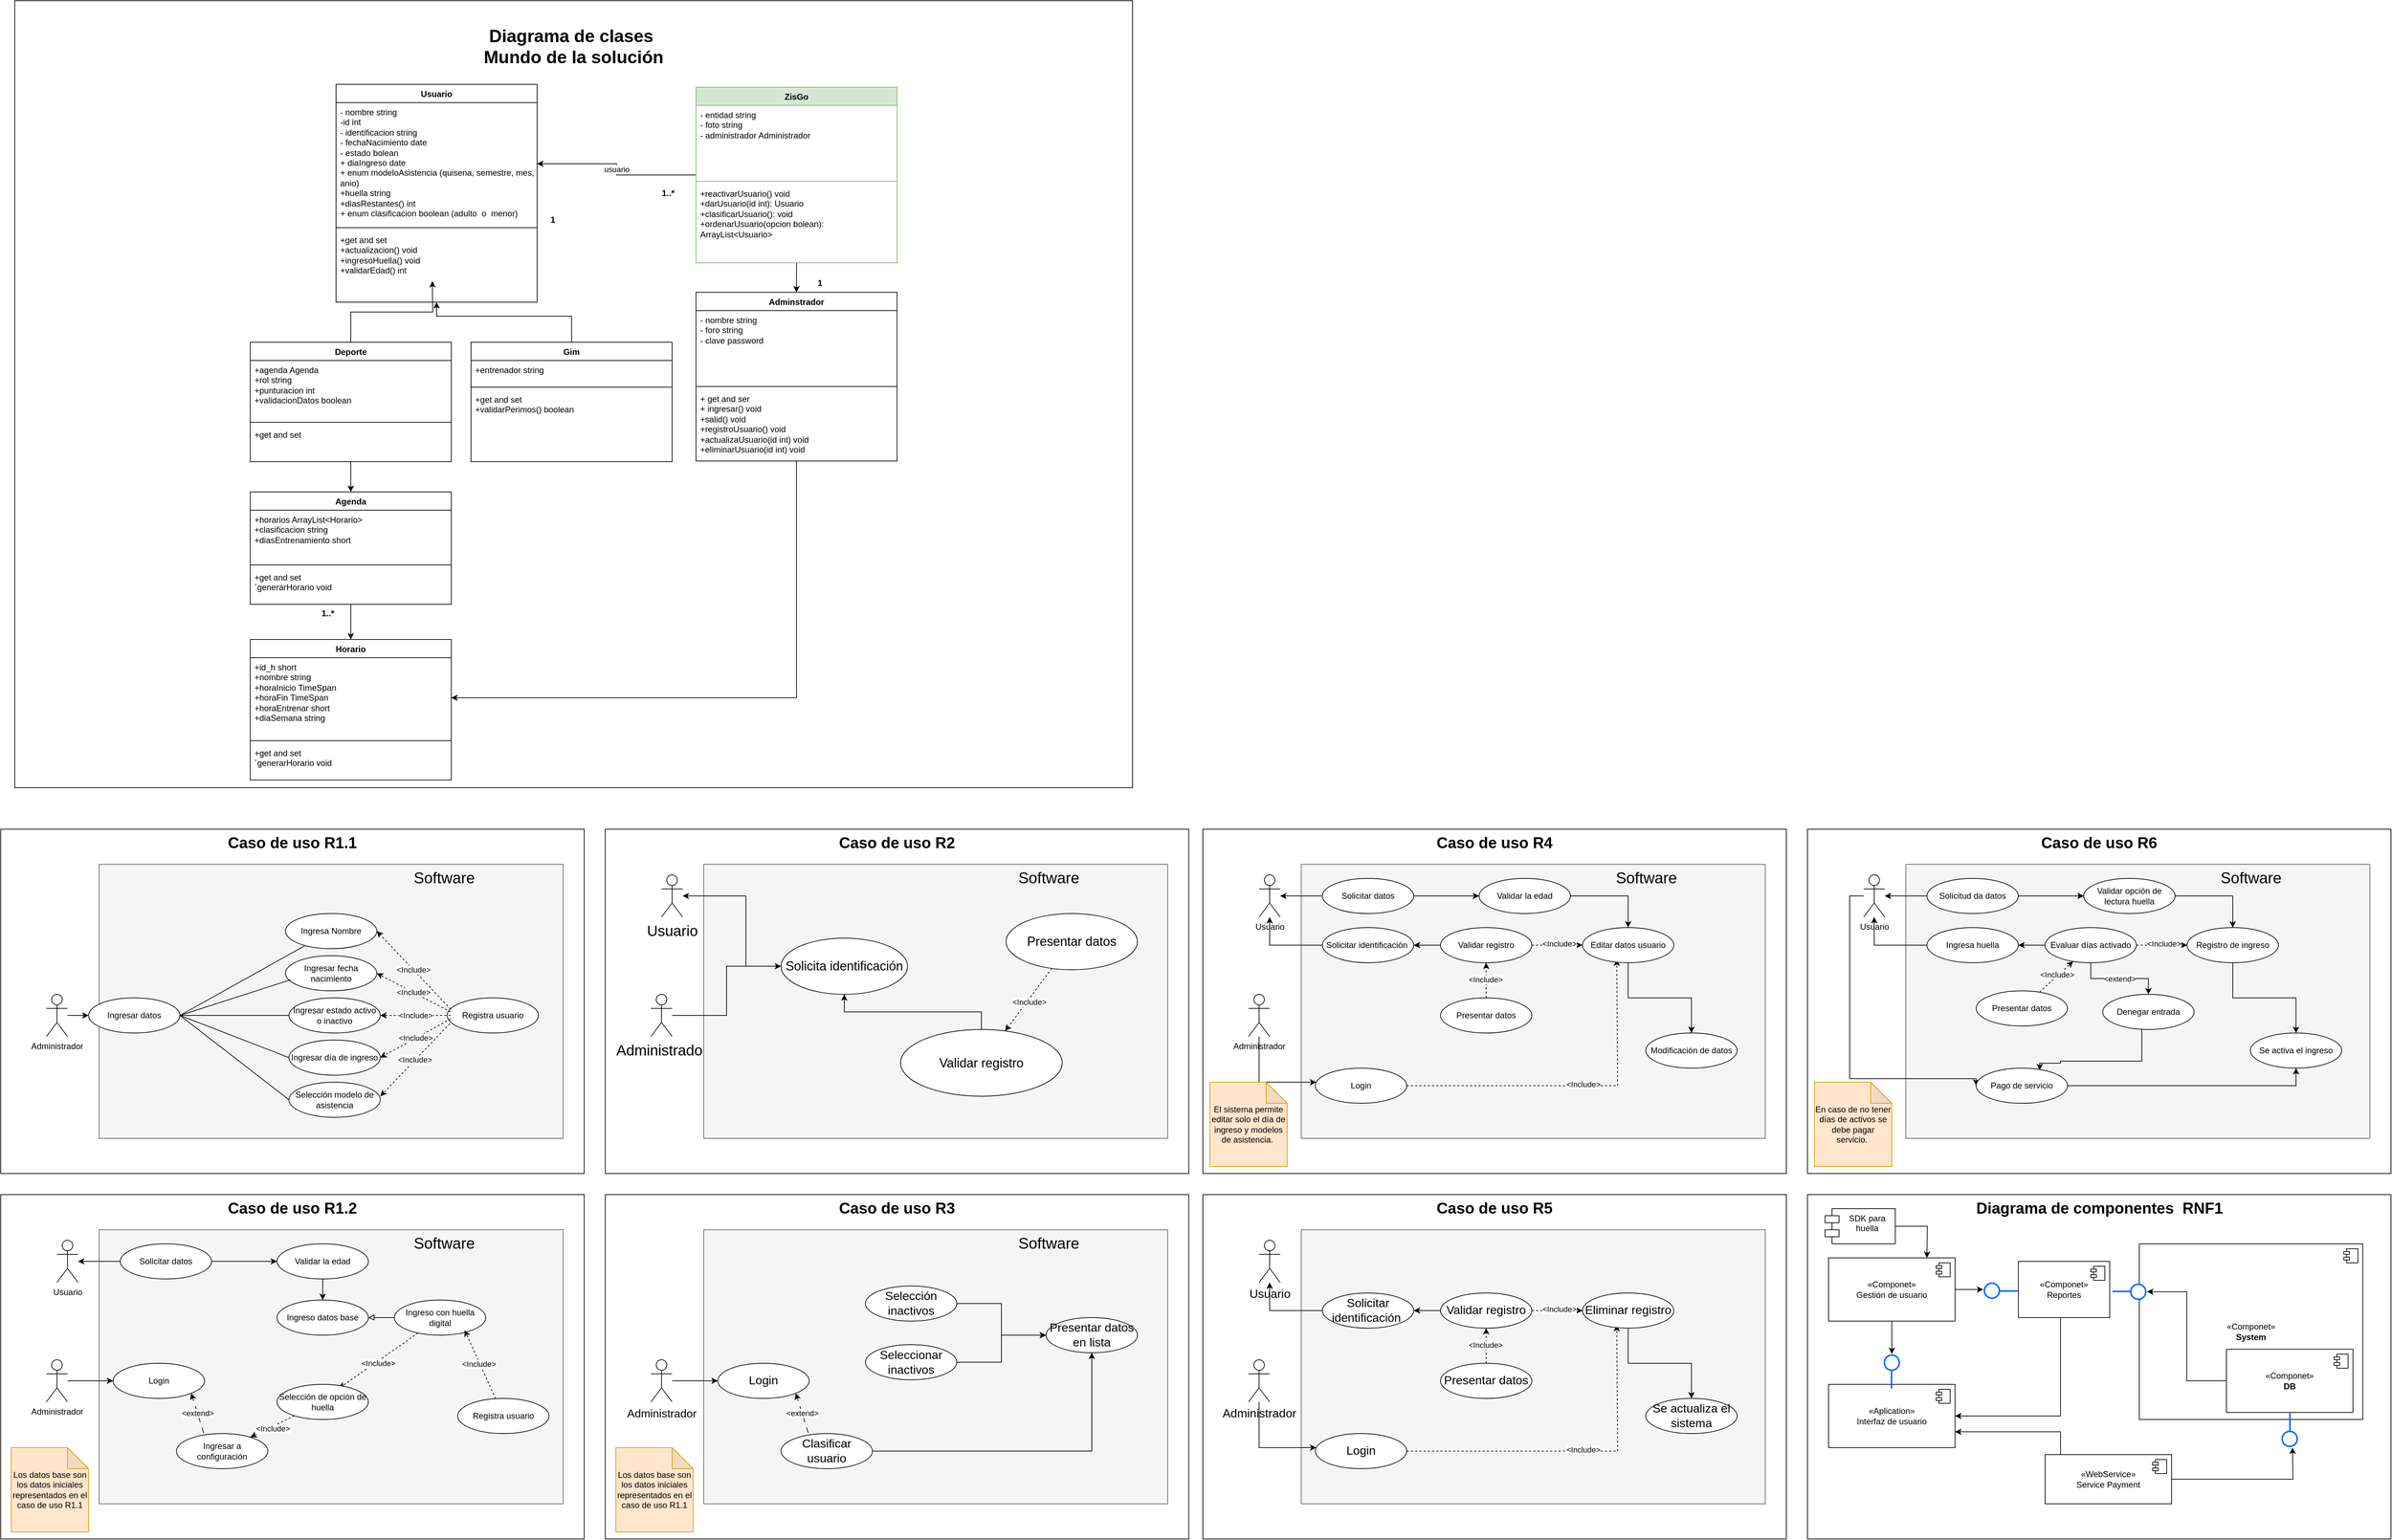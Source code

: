 <mxfile version="24.9.0">
  <diagram name="Página-1" id="iMw8ebUakvHaczHuA2bd">
    <mxGraphModel dx="765" dy="1539" grid="1" gridSize="10" guides="1" tooltips="1" connect="1" arrows="1" fold="1" page="1" pageScale="1" pageWidth="827" pageHeight="1169" math="0" shadow="0">
      <root>
        <mxCell id="0" />
        <mxCell id="1" parent="0" />
        <mxCell id="wywwgfZlcPeR4gzROqG8-1" value="" style="rounded=0;whiteSpace=wrap;html=1;movable=0;resizable=0;rotatable=0;deletable=0;editable=0;locked=1;connectable=0;" parent="1" vertex="1">
          <mxGeometry x="20" y="10" width="830" height="490" as="geometry" />
        </mxCell>
        <mxCell id="wywwgfZlcPeR4gzROqG8-2" value="&lt;p style=&quot;line-height: 220%; font-size: 22px;&quot;&gt;&lt;b style=&quot;font-size: 22px;&quot;&gt;Caso de uso R1.1&lt;/b&gt;&lt;/p&gt;" style="text;html=1;align=center;verticalAlign=middle;whiteSpace=wrap;rounded=0;fontSize=22;" parent="1" vertex="1">
          <mxGeometry x="311.25" y="20" width="247.5" height="20" as="geometry" />
        </mxCell>
        <mxCell id="l-SMWB87ZbD4jDl5s2TY-5" value="Administrador" style="shape=umlActor;verticalLabelPosition=bottom;verticalAlign=top;html=1;outlineConnect=0;" parent="1" vertex="1">
          <mxGeometry x="85" y="245" width="30" height="60" as="geometry" />
        </mxCell>
        <mxCell id="l-SMWB87ZbD4jDl5s2TY-29" value="" style="rounded=0;whiteSpace=wrap;html=1;fillColor=#f5f5f5;fontColor=#333333;strokeColor=#666666;movable=0;resizable=0;rotatable=0;deletable=0;editable=0;locked=1;connectable=0;" parent="1" vertex="1">
          <mxGeometry x="160" y="60" width="660" height="390" as="geometry" />
        </mxCell>
        <mxCell id="l-SMWB87ZbD4jDl5s2TY-28" style="edgeStyle=orthogonalEdgeStyle;rounded=0;orthogonalLoop=1;jettySize=auto;html=1;" parent="1" source="l-SMWB87ZbD4jDl5s2TY-5" target="l-SMWB87ZbD4jDl5s2TY-27" edge="1">
          <mxGeometry relative="1" as="geometry" />
        </mxCell>
        <mxCell id="l-SMWB87ZbD4jDl5s2TY-6" value="Ingresa Nombre" style="ellipse;whiteSpace=wrap;html=1;" parent="1" vertex="1">
          <mxGeometry x="425" y="130" width="130" height="50" as="geometry" />
        </mxCell>
        <mxCell id="l-SMWB87ZbD4jDl5s2TY-7" value="Registra usuario" style="ellipse;whiteSpace=wrap;html=1;" parent="1" vertex="1">
          <mxGeometry x="655" y="250" width="130" height="50" as="geometry" />
        </mxCell>
        <mxCell id="l-SMWB87ZbD4jDl5s2TY-8" value="&amp;lt;Include&amp;gt;" style="endArrow=classic;html=1;rounded=0;entryX=1;entryY=0.5;entryDx=0;entryDy=0;dashed=1;" parent="1" target="l-SMWB87ZbD4jDl5s2TY-6" edge="1">
          <mxGeometry width="50" height="50" relative="1" as="geometry">
            <mxPoint x="660" y="266" as="sourcePoint" />
            <mxPoint x="785" y="240" as="targetPoint" />
          </mxGeometry>
        </mxCell>
        <mxCell id="l-SMWB87ZbD4jDl5s2TY-9" value="Ingresar fecha nacimiento" style="ellipse;whiteSpace=wrap;html=1;" parent="1" vertex="1">
          <mxGeometry x="425" y="190" width="130" height="50" as="geometry" />
        </mxCell>
        <mxCell id="l-SMWB87ZbD4jDl5s2TY-10" value="Ingresar estado activo o inactivo" style="ellipse;whiteSpace=wrap;html=1;" parent="1" vertex="1">
          <mxGeometry x="430" y="250" width="130" height="50" as="geometry" />
        </mxCell>
        <mxCell id="l-SMWB87ZbD4jDl5s2TY-11" value="Ingresar día de ingreso" style="ellipse;whiteSpace=wrap;html=1;" parent="1" vertex="1">
          <mxGeometry x="430" y="310" width="130" height="50" as="geometry" />
        </mxCell>
        <mxCell id="l-SMWB87ZbD4jDl5s2TY-12" value="Selección modelo de asistencia" style="ellipse;whiteSpace=wrap;html=1;" parent="1" vertex="1">
          <mxGeometry x="430" y="370" width="130" height="50" as="geometry" />
        </mxCell>
        <mxCell id="l-SMWB87ZbD4jDl5s2TY-27" value="Ingresar datos" style="ellipse;whiteSpace=wrap;html=1;" parent="1" vertex="1">
          <mxGeometry x="145" y="250" width="130" height="50" as="geometry" />
        </mxCell>
        <mxCell id="l-SMWB87ZbD4jDl5s2TY-3" value="Software" style="text;html=1;align=center;verticalAlign=middle;whiteSpace=wrap;rounded=0;fontSize=22;" parent="1" vertex="1">
          <mxGeometry x="590" y="60" width="122" height="40" as="geometry" />
        </mxCell>
        <mxCell id="l-SMWB87ZbD4jDl5s2TY-123" value="" style="rounded=0;whiteSpace=wrap;html=1;movable=1;resizable=1;rotatable=1;deletable=1;editable=1;locked=0;connectable=1;" parent="1" vertex="1">
          <mxGeometry x="20" y="530" width="830" height="490" as="geometry" />
        </mxCell>
        <mxCell id="l-SMWB87ZbD4jDl5s2TY-124" value="&lt;p style=&quot;line-height: 220%; font-size: 22px;&quot;&gt;&lt;b style=&quot;font-size: 22px;&quot;&gt;Caso de uso R1.2&lt;/b&gt;&lt;/p&gt;" style="text;html=1;align=center;verticalAlign=middle;whiteSpace=wrap;rounded=0;fontSize=22;" parent="1" vertex="1">
          <mxGeometry x="311.25" y="540" width="247.5" height="20" as="geometry" />
        </mxCell>
        <mxCell id="l-SMWB87ZbD4jDl5s2TY-125" value="Administrador" style="shape=umlActor;verticalLabelPosition=bottom;verticalAlign=top;html=1;outlineConnect=0;" parent="1" vertex="1">
          <mxGeometry x="85" y="765" width="30" height="60" as="geometry" />
        </mxCell>
        <mxCell id="l-SMWB87ZbD4jDl5s2TY-126" value="" style="rounded=0;whiteSpace=wrap;html=1;fillColor=#f5f5f5;fontColor=#333333;strokeColor=#666666;movable=1;resizable=1;rotatable=1;deletable=1;editable=1;locked=0;connectable=1;" parent="1" vertex="1">
          <mxGeometry x="160" y="580" width="660" height="390" as="geometry" />
        </mxCell>
        <mxCell id="l-SMWB87ZbD4jDl5s2TY-127" style="edgeStyle=orthogonalEdgeStyle;rounded=0;orthogonalLoop=1;jettySize=auto;html=1;" parent="1" source="l-SMWB87ZbD4jDl5s2TY-125" target="l-SMWB87ZbD4jDl5s2TY-144" edge="1">
          <mxGeometry relative="1" as="geometry" />
        </mxCell>
        <mxCell id="l-SMWB87ZbD4jDl5s2TY-128" value="Ingreso con huella digital" style="ellipse;whiteSpace=wrap;html=1;" parent="1" vertex="1">
          <mxGeometry x="580" y="680" width="130" height="50" as="geometry" />
        </mxCell>
        <mxCell id="l-SMWB87ZbD4jDl5s2TY-129" value="Registra usuario" style="ellipse;whiteSpace=wrap;html=1;" parent="1" vertex="1">
          <mxGeometry x="670" y="820" width="130" height="50" as="geometry" />
        </mxCell>
        <mxCell id="l-SMWB87ZbD4jDl5s2TY-130" value="&amp;lt;Include&amp;gt;" style="endArrow=classic;html=1;rounded=0;dashed=1;entryX=0.679;entryY=0.11;entryDx=0;entryDy=0;entryPerimeter=0;" parent="1" source="l-SMWB87ZbD4jDl5s2TY-128" target="l-SMWB87ZbD4jDl5s2TY-19" edge="1">
          <mxGeometry x="0.043" y="2" width="50" height="50" relative="1" as="geometry">
            <mxPoint x="510.0" y="777" as="sourcePoint" />
            <mxPoint x="470" y="750" as="targetPoint" />
            <mxPoint x="1" as="offset" />
          </mxGeometry>
        </mxCell>
        <mxCell id="l-SMWB87ZbD4jDl5s2TY-144" value="Login" style="ellipse;whiteSpace=wrap;html=1;" parent="1" vertex="1">
          <mxGeometry x="180" y="770" width="130" height="50" as="geometry" />
        </mxCell>
        <mxCell id="l-SMWB87ZbD4jDl5s2TY-145" value="Software" style="text;html=1;align=center;verticalAlign=middle;whiteSpace=wrap;rounded=0;fontSize=22;" parent="1" vertex="1">
          <mxGeometry x="590" y="580" width="122" height="40" as="geometry" />
        </mxCell>
        <mxCell id="l-SMWB87ZbD4jDl5s2TY-19" value="Selección de opción de huella" style="ellipse;whiteSpace=wrap;html=1;" parent="1" vertex="1">
          <mxGeometry x="413" y="800" width="130" height="50" as="geometry" />
        </mxCell>
        <mxCell id="l-SMWB87ZbD4jDl5s2TY-148" value="Los datos base son los datos iniciales representados en el caso de uso R1.1" style="shape=note;whiteSpace=wrap;html=1;backgroundOutline=1;darkOpacity=0.05;fillColor=#ffe6cc;strokeColor=#d79b00;" parent="1" vertex="1">
          <mxGeometry x="35" y="890" width="110" height="120" as="geometry" />
        </mxCell>
        <mxCell id="l-SMWB87ZbD4jDl5s2TY-149" value="Ingresar a configuración" style="ellipse;whiteSpace=wrap;html=1;" parent="1" vertex="1">
          <mxGeometry x="270" y="870" width="130" height="50" as="geometry" />
        </mxCell>
        <mxCell id="l-SMWB87ZbD4jDl5s2TY-150" value="" style="endArrow=none;html=1;rounded=0;exitX=1;exitY=0.5;exitDx=0;exitDy=0;" parent="1" source="l-SMWB87ZbD4jDl5s2TY-27" target="l-SMWB87ZbD4jDl5s2TY-6" edge="1">
          <mxGeometry width="50" height="50" relative="1" as="geometry">
            <mxPoint x="300" y="250" as="sourcePoint" />
            <mxPoint x="350" y="200" as="targetPoint" />
          </mxGeometry>
        </mxCell>
        <mxCell id="l-SMWB87ZbD4jDl5s2TY-151" value="" style="endArrow=none;html=1;rounded=0;exitX=1;exitY=0.5;exitDx=0;exitDy=0;entryX=0.058;entryY=0.685;entryDx=0;entryDy=0;entryPerimeter=0;" parent="1" source="l-SMWB87ZbD4jDl5s2TY-27" target="l-SMWB87ZbD4jDl5s2TY-9" edge="1">
          <mxGeometry width="50" height="50" relative="1" as="geometry">
            <mxPoint x="263" y="266" as="sourcePoint" />
            <mxPoint x="457" y="184" as="targetPoint" />
          </mxGeometry>
        </mxCell>
        <mxCell id="l-SMWB87ZbD4jDl5s2TY-152" value="" style="endArrow=none;html=1;rounded=0;exitX=1;exitY=0.5;exitDx=0;exitDy=0;" parent="1" source="l-SMWB87ZbD4jDl5s2TY-27" target="l-SMWB87ZbD4jDl5s2TY-10" edge="1">
          <mxGeometry width="50" height="50" relative="1" as="geometry">
            <mxPoint x="270" y="270" as="sourcePoint" />
            <mxPoint x="463" y="186" as="targetPoint" />
          </mxGeometry>
        </mxCell>
        <mxCell id="l-SMWB87ZbD4jDl5s2TY-153" value="" style="endArrow=none;html=1;rounded=0;exitX=1;exitY=0.5;exitDx=0;exitDy=0;entryX=0;entryY=0.5;entryDx=0;entryDy=0;" parent="1" source="l-SMWB87ZbD4jDl5s2TY-27" target="l-SMWB87ZbD4jDl5s2TY-11" edge="1">
          <mxGeometry width="50" height="50" relative="1" as="geometry">
            <mxPoint x="280" y="260" as="sourcePoint" />
            <mxPoint x="440" y="284" as="targetPoint" />
          </mxGeometry>
        </mxCell>
        <mxCell id="l-SMWB87ZbD4jDl5s2TY-154" value="" style="endArrow=none;html=1;rounded=0;exitX=1;exitY=0.5;exitDx=0;exitDy=0;entryX=0;entryY=0.5;entryDx=0;entryDy=0;" parent="1" source="l-SMWB87ZbD4jDl5s2TY-27" target="l-SMWB87ZbD4jDl5s2TY-12" edge="1">
          <mxGeometry width="50" height="50" relative="1" as="geometry">
            <mxPoint x="285" y="285" as="sourcePoint" />
            <mxPoint x="440" y="345" as="targetPoint" />
          </mxGeometry>
        </mxCell>
        <mxCell id="l-SMWB87ZbD4jDl5s2TY-155" value="&amp;lt;Include&amp;gt;" style="endArrow=classic;html=1;rounded=0;dashed=1;entryX=0.769;entryY=0.86;entryDx=0;entryDy=0;entryPerimeter=0;" parent="1" source="l-SMWB87ZbD4jDl5s2TY-129" target="l-SMWB87ZbD4jDl5s2TY-128" edge="1">
          <mxGeometry x="0.043" y="2" width="50" height="50" relative="1" as="geometry">
            <mxPoint x="471" y="787" as="sourcePoint" />
            <mxPoint x="529" y="738" as="targetPoint" />
            <mxPoint x="1" as="offset" />
            <Array as="points" />
          </mxGeometry>
        </mxCell>
        <mxCell id="l-SMWB87ZbD4jDl5s2TY-156" value="&amp;lt;Include&amp;gt;" style="endArrow=classic;html=1;rounded=0;dashed=1;" parent="1" source="l-SMWB87ZbD4jDl5s2TY-19" target="l-SMWB87ZbD4jDl5s2TY-149" edge="1">
          <mxGeometry x="0.043" y="2" width="50" height="50" relative="1" as="geometry">
            <mxPoint x="290" y="825" as="sourcePoint" />
            <mxPoint x="355" y="753" as="targetPoint" />
            <mxPoint x="1" as="offset" />
          </mxGeometry>
        </mxCell>
        <mxCell id="l-SMWB87ZbD4jDl5s2TY-157" value="&amp;lt;Include&amp;gt;" style="endArrow=classic;html=1;rounded=0;entryX=1;entryY=0.5;entryDx=0;entryDy=0;dashed=1;" parent="1" target="l-SMWB87ZbD4jDl5s2TY-9" edge="1">
          <mxGeometry width="50" height="50" relative="1" as="geometry">
            <mxPoint x="660" y="270" as="sourcePoint" />
            <mxPoint x="565" y="165" as="targetPoint" />
          </mxGeometry>
        </mxCell>
        <mxCell id="l-SMWB87ZbD4jDl5s2TY-158" value="&amp;lt;Include&amp;gt;" style="endArrow=classic;html=1;rounded=0;entryX=1;entryY=0.5;entryDx=0;entryDy=0;dashed=1;" parent="1" target="l-SMWB87ZbD4jDl5s2TY-10" edge="1">
          <mxGeometry width="50" height="50" relative="1" as="geometry">
            <mxPoint x="660" y="275" as="sourcePoint" />
            <mxPoint x="565" y="165" as="targetPoint" />
          </mxGeometry>
        </mxCell>
        <mxCell id="l-SMWB87ZbD4jDl5s2TY-159" value="&amp;lt;Include&amp;gt;" style="endArrow=classic;html=1;rounded=0;entryX=1;entryY=0.5;entryDx=0;entryDy=0;dashed=1;" parent="1" target="l-SMWB87ZbD4jDl5s2TY-11" edge="1">
          <mxGeometry width="50" height="50" relative="1" as="geometry">
            <mxPoint x="660" y="280" as="sourcePoint" />
            <mxPoint x="570" y="285" as="targetPoint" />
          </mxGeometry>
        </mxCell>
        <mxCell id="l-SMWB87ZbD4jDl5s2TY-160" value="&amp;lt;Include&amp;gt;" style="endArrow=classic;html=1;rounded=0;dashed=1;exitX=0.029;exitY=0.735;exitDx=0;exitDy=0;exitPerimeter=0;" parent="1" source="l-SMWB87ZbD4jDl5s2TY-7" edge="1">
          <mxGeometry width="50" height="50" relative="1" as="geometry">
            <mxPoint x="670" y="290" as="sourcePoint" />
            <mxPoint x="560" y="390" as="targetPoint" />
          </mxGeometry>
        </mxCell>
        <mxCell id="l-SMWB87ZbD4jDl5s2TY-162" value="&amp;lt;extend&amp;gt;" style="endArrow=classic;html=1;rounded=0;entryX=1;entryY=1;entryDx=0;entryDy=0;exitX=0.298;exitY=-0.015;exitDx=0;exitDy=0;exitPerimeter=0;dashed=1;dashPattern=8 8;" parent="1" source="l-SMWB87ZbD4jDl5s2TY-149" target="l-SMWB87ZbD4jDl5s2TY-144" edge="1">
          <mxGeometry x="-0.006" width="50" height="50" relative="1" as="geometry">
            <mxPoint x="310" y="880" as="sourcePoint" />
            <mxPoint x="360" y="830" as="targetPoint" />
            <mxPoint as="offset" />
          </mxGeometry>
        </mxCell>
        <mxCell id="l-SMWB87ZbD4jDl5s2TY-163" value="Ingreso datos base" style="ellipse;whiteSpace=wrap;html=1;" parent="1" vertex="1">
          <mxGeometry x="413" y="680" width="130" height="50" as="geometry" />
        </mxCell>
        <mxCell id="l-SMWB87ZbD4jDl5s2TY-174" style="edgeStyle=orthogonalEdgeStyle;rounded=0;orthogonalLoop=1;jettySize=auto;html=1;" parent="1" source="l-SMWB87ZbD4jDl5s2TY-167" target="l-SMWB87ZbD4jDl5s2TY-163" edge="1">
          <mxGeometry relative="1" as="geometry" />
        </mxCell>
        <mxCell id="l-SMWB87ZbD4jDl5s2TY-167" value="Validar la edad" style="ellipse;whiteSpace=wrap;html=1;" parent="1" vertex="1">
          <mxGeometry x="413" y="600" width="130" height="50" as="geometry" />
        </mxCell>
        <mxCell id="l-SMWB87ZbD4jDl5s2TY-168" value="Usuario" style="shape=umlActor;verticalLabelPosition=bottom;verticalAlign=top;html=1;outlineConnect=0;" parent="1" vertex="1">
          <mxGeometry x="100" y="595" width="30" height="60" as="geometry" />
        </mxCell>
        <mxCell id="l-SMWB87ZbD4jDl5s2TY-171" style="edgeStyle=orthogonalEdgeStyle;rounded=0;orthogonalLoop=1;jettySize=auto;html=1;" parent="1" source="l-SMWB87ZbD4jDl5s2TY-170" target="l-SMWB87ZbD4jDl5s2TY-167" edge="1">
          <mxGeometry relative="1" as="geometry" />
        </mxCell>
        <mxCell id="l-SMWB87ZbD4jDl5s2TY-173" style="edgeStyle=orthogonalEdgeStyle;rounded=0;orthogonalLoop=1;jettySize=auto;html=1;" parent="1" source="l-SMWB87ZbD4jDl5s2TY-170" target="l-SMWB87ZbD4jDl5s2TY-168" edge="1">
          <mxGeometry relative="1" as="geometry" />
        </mxCell>
        <mxCell id="l-SMWB87ZbD4jDl5s2TY-170" value="Solicitar datos" style="ellipse;whiteSpace=wrap;html=1;" parent="1" vertex="1">
          <mxGeometry x="190" y="600" width="130" height="50" as="geometry" />
        </mxCell>
        <mxCell id="l-SMWB87ZbD4jDl5s2TY-175" value="" style="rounded=0;whiteSpace=wrap;html=1;movable=1;resizable=1;rotatable=1;deletable=1;editable=1;locked=0;connectable=1;fontSize=21;" parent="1" vertex="1">
          <mxGeometry x="880" y="10" width="830" height="490" as="geometry" />
        </mxCell>
        <mxCell id="l-SMWB87ZbD4jDl5s2TY-176" value="&lt;p style=&quot;line-height: 220%; font-size: 22px;&quot;&gt;&lt;b style=&quot;font-size: 22px;&quot;&gt;Caso de uso R2&lt;/b&gt;&lt;/p&gt;" style="text;html=1;align=center;verticalAlign=middle;whiteSpace=wrap;rounded=0;fontSize=22;" parent="1" vertex="1">
          <mxGeometry x="1171.25" y="20" width="247.5" height="20" as="geometry" />
        </mxCell>
        <mxCell id="l-SMWB87ZbD4jDl5s2TY-177" value="Administrador" style="shape=umlActor;verticalLabelPosition=bottom;verticalAlign=top;html=1;outlineConnect=0;fontSize=21;" parent="1" vertex="1">
          <mxGeometry x="945" y="245" width="30" height="60" as="geometry" />
        </mxCell>
        <mxCell id="l-SMWB87ZbD4jDl5s2TY-178" value="" style="rounded=0;whiteSpace=wrap;html=1;fillColor=#f5f5f5;fontColor=#333333;strokeColor=#666666;movable=1;resizable=1;rotatable=1;deletable=1;editable=1;locked=0;connectable=1;" parent="1" vertex="1">
          <mxGeometry x="1020" y="60" width="660" height="390" as="geometry" />
        </mxCell>
        <mxCell id="l-SMWB87ZbD4jDl5s2TY-179" style="edgeStyle=orthogonalEdgeStyle;rounded=0;orthogonalLoop=1;jettySize=auto;html=1;" parent="1" source="l-SMWB87ZbD4jDl5s2TY-177" target="l-SMWB87ZbD4jDl5s2TY-183" edge="1">
          <mxGeometry relative="1" as="geometry" />
        </mxCell>
        <mxCell id="l-SMWB87ZbD4jDl5s2TY-183" value="Solicita identificación" style="ellipse;whiteSpace=wrap;html=1;fontSize=18;" parent="1" vertex="1">
          <mxGeometry x="1130" y="165" width="180" height="80" as="geometry" />
        </mxCell>
        <mxCell id="l-SMWB87ZbD4jDl5s2TY-184" value="Software" style="text;html=1;align=center;verticalAlign=middle;whiteSpace=wrap;rounded=0;fontSize=22;" parent="1" vertex="1">
          <mxGeometry x="1450" y="60" width="122" height="40" as="geometry" />
        </mxCell>
        <mxCell id="l-SMWB87ZbD4jDl5s2TY-185" value="Presentar datos" style="ellipse;whiteSpace=wrap;html=1;fontSize=18;" parent="1" vertex="1">
          <mxGeometry x="1450" y="130" width="187" height="80" as="geometry" />
        </mxCell>
        <mxCell id="l-SMWB87ZbD4jDl5s2TY-266" style="edgeStyle=orthogonalEdgeStyle;rounded=0;orthogonalLoop=1;jettySize=auto;html=1;" parent="1" source="l-SMWB87ZbD4jDl5s2TY-187" target="l-SMWB87ZbD4jDl5s2TY-183" edge="1">
          <mxGeometry relative="1" as="geometry" />
        </mxCell>
        <mxCell id="l-SMWB87ZbD4jDl5s2TY-187" value="Validar registro" style="ellipse;whiteSpace=wrap;html=1;fontSize=18;" parent="1" vertex="1">
          <mxGeometry x="1300" y="295" width="230" height="95" as="geometry" />
        </mxCell>
        <mxCell id="l-SMWB87ZbD4jDl5s2TY-189" value="&amp;lt;Include&amp;gt;" style="endArrow=classic;html=1;rounded=0;dashed=1;" parent="1" source="l-SMWB87ZbD4jDl5s2TY-185" target="l-SMWB87ZbD4jDl5s2TY-187" edge="1">
          <mxGeometry x="0.043" y="2" width="50" height="50" relative="1" as="geometry">
            <mxPoint x="1150" y="305" as="sourcePoint" />
            <mxPoint x="1215" y="233" as="targetPoint" />
            <mxPoint x="1" as="offset" />
          </mxGeometry>
        </mxCell>
        <mxCell id="l-SMWB87ZbD4jDl5s2TY-195" value="Usuario" style="shape=umlActor;verticalLabelPosition=bottom;verticalAlign=top;html=1;outlineConnect=0;fontSize=21;" parent="1" vertex="1">
          <mxGeometry x="960" y="75" width="30" height="60" as="geometry" />
        </mxCell>
        <mxCell id="l-SMWB87ZbD4jDl5s2TY-197" style="edgeStyle=orthogonalEdgeStyle;rounded=0;orthogonalLoop=1;jettySize=auto;html=1;" parent="1" source="l-SMWB87ZbD4jDl5s2TY-183" target="l-SMWB87ZbD4jDl5s2TY-195" edge="1">
          <mxGeometry relative="1" as="geometry">
            <Array as="points">
              <mxPoint x="1080" y="105" />
            </Array>
          </mxGeometry>
        </mxCell>
        <mxCell id="l-SMWB87ZbD4jDl5s2TY-199" value="" style="rounded=0;whiteSpace=wrap;html=1;movable=1;resizable=1;rotatable=1;deletable=1;editable=1;locked=0;connectable=1;" parent="1" vertex="1">
          <mxGeometry x="880" y="530" width="830" height="490" as="geometry" />
        </mxCell>
        <mxCell id="l-SMWB87ZbD4jDl5s2TY-200" value="&lt;p style=&quot;line-height: 220%; font-size: 22px;&quot;&gt;&lt;b style=&quot;font-size: 22px;&quot;&gt;Caso de uso R3&lt;/b&gt;&lt;/p&gt;" style="text;html=1;align=center;verticalAlign=middle;whiteSpace=wrap;rounded=0;fontSize=22;" parent="1" vertex="1">
          <mxGeometry x="1171.25" y="540" width="247.5" height="20" as="geometry" />
        </mxCell>
        <mxCell id="l-SMWB87ZbD4jDl5s2TY-201" value="Administrador" style="shape=umlActor;verticalLabelPosition=bottom;verticalAlign=top;html=1;outlineConnect=0;fontSize=16;" parent="1" vertex="1">
          <mxGeometry x="945" y="765" width="30" height="60" as="geometry" />
        </mxCell>
        <mxCell id="l-SMWB87ZbD4jDl5s2TY-202" value="" style="rounded=0;whiteSpace=wrap;html=1;fillColor=#f5f5f5;fontColor=#333333;strokeColor=#666666;movable=1;resizable=1;rotatable=1;deletable=1;editable=1;locked=0;connectable=1;" parent="1" vertex="1">
          <mxGeometry x="1020" y="580" width="660" height="390" as="geometry" />
        </mxCell>
        <mxCell id="l-SMWB87ZbD4jDl5s2TY-203" style="edgeStyle=orthogonalEdgeStyle;rounded=0;orthogonalLoop=1;jettySize=auto;html=1;" parent="1" source="l-SMWB87ZbD4jDl5s2TY-201" target="l-SMWB87ZbD4jDl5s2TY-207" edge="1">
          <mxGeometry relative="1" as="geometry" />
        </mxCell>
        <mxCell id="l-SMWB87ZbD4jDl5s2TY-207" value="Login" style="ellipse;whiteSpace=wrap;html=1;fontSize=17;" parent="1" vertex="1">
          <mxGeometry x="1040" y="770" width="130" height="50" as="geometry" />
        </mxCell>
        <mxCell id="l-SMWB87ZbD4jDl5s2TY-208" value="Software" style="text;html=1;align=center;verticalAlign=middle;whiteSpace=wrap;rounded=0;fontSize=22;" parent="1" vertex="1">
          <mxGeometry x="1450" y="580" width="122" height="40" as="geometry" />
        </mxCell>
        <mxCell id="l-SMWB87ZbD4jDl5s2TY-234" style="edgeStyle=orthogonalEdgeStyle;rounded=0;orthogonalLoop=1;jettySize=auto;html=1;" parent="1" source="l-SMWB87ZbD4jDl5s2TY-209" target="l-SMWB87ZbD4jDl5s2TY-231" edge="1">
          <mxGeometry relative="1" as="geometry" />
        </mxCell>
        <mxCell id="l-SMWB87ZbD4jDl5s2TY-209" value="Selección inactivos" style="ellipse;whiteSpace=wrap;html=1;fontSize=17;" parent="1" vertex="1">
          <mxGeometry x="1250" y="660" width="130" height="50" as="geometry" />
        </mxCell>
        <mxCell id="l-SMWB87ZbD4jDl5s2TY-210" value="Los datos base son los datos iniciales representados en el caso de uso R1.1" style="shape=note;whiteSpace=wrap;html=1;backgroundOutline=1;darkOpacity=0.05;fillColor=#ffe6cc;strokeColor=#d79b00;" parent="1" vertex="1">
          <mxGeometry x="895" y="890" width="110" height="120" as="geometry" />
        </mxCell>
        <mxCell id="ktFifqxHbu6K3ER039Zy-136" style="edgeStyle=orthogonalEdgeStyle;rounded=0;orthogonalLoop=1;jettySize=auto;html=1;" parent="1" source="l-SMWB87ZbD4jDl5s2TY-211" target="l-SMWB87ZbD4jDl5s2TY-231" edge="1">
          <mxGeometry relative="1" as="geometry" />
        </mxCell>
        <mxCell id="l-SMWB87ZbD4jDl5s2TY-211" value="Clasificar usuario" style="ellipse;whiteSpace=wrap;html=1;fontSize=17;" parent="1" vertex="1">
          <mxGeometry x="1130" y="870" width="130" height="50" as="geometry" />
        </mxCell>
        <mxCell id="l-SMWB87ZbD4jDl5s2TY-214" value="&amp;lt;extend&amp;gt;" style="endArrow=classic;html=1;rounded=0;entryX=1;entryY=1;entryDx=0;entryDy=0;exitX=0.298;exitY=-0.015;exitDx=0;exitDy=0;exitPerimeter=0;dashed=1;dashPattern=8 8;" parent="1" source="l-SMWB87ZbD4jDl5s2TY-211" target="l-SMWB87ZbD4jDl5s2TY-207" edge="1">
          <mxGeometry x="-0.006" width="50" height="50" relative="1" as="geometry">
            <mxPoint x="1170" y="880" as="sourcePoint" />
            <mxPoint x="1220" y="830" as="targetPoint" />
            <mxPoint as="offset" />
          </mxGeometry>
        </mxCell>
        <mxCell id="l-SMWB87ZbD4jDl5s2TY-223" value="" style="endArrow=block;html=1;rounded=0;entryX=1;entryY=0.5;entryDx=0;entryDy=0;endFill=0;" parent="1" source="l-SMWB87ZbD4jDl5s2TY-128" target="l-SMWB87ZbD4jDl5s2TY-163" edge="1">
          <mxGeometry width="50" height="50" relative="1" as="geometry">
            <mxPoint x="500" y="720" as="sourcePoint" />
            <mxPoint x="550" y="670" as="targetPoint" />
          </mxGeometry>
        </mxCell>
        <mxCell id="l-SMWB87ZbD4jDl5s2TY-235" style="edgeStyle=orthogonalEdgeStyle;rounded=0;orthogonalLoop=1;jettySize=auto;html=1;" parent="1" source="l-SMWB87ZbD4jDl5s2TY-230" target="l-SMWB87ZbD4jDl5s2TY-231" edge="1">
          <mxGeometry relative="1" as="geometry" />
        </mxCell>
        <mxCell id="l-SMWB87ZbD4jDl5s2TY-230" value="Seleccionar inactivos" style="ellipse;whiteSpace=wrap;html=1;fontSize=17;" parent="1" vertex="1">
          <mxGeometry x="1250" y="743.5" width="130" height="50" as="geometry" />
        </mxCell>
        <mxCell id="l-SMWB87ZbD4jDl5s2TY-231" value="Presentar datos en lista" style="ellipse;whiteSpace=wrap;html=1;fontSize=17;" parent="1" vertex="1">
          <mxGeometry x="1507" y="705" width="130" height="50" as="geometry" />
        </mxCell>
        <mxCell id="l-SMWB87ZbD4jDl5s2TY-236" value="" style="rounded=0;whiteSpace=wrap;html=1;movable=1;resizable=1;rotatable=1;deletable=1;editable=1;locked=0;connectable=1;" parent="1" vertex="1">
          <mxGeometry x="1730" y="10" width="830" height="490" as="geometry" />
        </mxCell>
        <mxCell id="l-SMWB87ZbD4jDl5s2TY-237" value="&lt;p style=&quot;line-height: 220%; font-size: 22px;&quot;&gt;&lt;b style=&quot;font-size: 22px;&quot;&gt;Caso de uso R4&lt;/b&gt;&lt;/p&gt;" style="text;html=1;align=center;verticalAlign=middle;whiteSpace=wrap;rounded=0;fontSize=22;" parent="1" vertex="1">
          <mxGeometry x="2021.25" y="20" width="247.5" height="20" as="geometry" />
        </mxCell>
        <mxCell id="l-SMWB87ZbD4jDl5s2TY-238" value="Administrador" style="shape=umlActor;verticalLabelPosition=bottom;verticalAlign=top;html=1;outlineConnect=0;" parent="1" vertex="1">
          <mxGeometry x="1795" y="245" width="30" height="60" as="geometry" />
        </mxCell>
        <mxCell id="l-SMWB87ZbD4jDl5s2TY-239" value="" style="rounded=0;whiteSpace=wrap;html=1;fillColor=#f5f5f5;fontColor=#333333;strokeColor=#666666;movable=1;resizable=1;rotatable=1;deletable=1;editable=1;locked=0;connectable=1;" parent="1" vertex="1">
          <mxGeometry x="1870" y="60" width="660" height="390" as="geometry" />
        </mxCell>
        <mxCell id="l-SMWB87ZbD4jDl5s2TY-240" style="edgeStyle=orthogonalEdgeStyle;rounded=0;orthogonalLoop=1;jettySize=auto;html=1;" parent="1" source="l-SMWB87ZbD4jDl5s2TY-238" target="l-SMWB87ZbD4jDl5s2TY-244" edge="1">
          <mxGeometry relative="1" as="geometry">
            <Array as="points">
              <mxPoint x="1810" y="370" />
            </Array>
          </mxGeometry>
        </mxCell>
        <mxCell id="l-SMWB87ZbD4jDl5s2TY-242" value="Modificación de datos" style="ellipse;whiteSpace=wrap;html=1;" parent="1" vertex="1">
          <mxGeometry x="2360" y="300" width="130" height="50" as="geometry" />
        </mxCell>
        <mxCell id="l-SMWB87ZbD4jDl5s2TY-243" value="&amp;lt;Include&amp;gt;" style="endArrow=classic;html=1;rounded=0;dashed=1;exitX=1;exitY=0.5;exitDx=0;exitDy=0;" parent="1" source="l-SMWB87ZbD4jDl5s2TY-264" target="l-SMWB87ZbD4jDl5s2TY-252" edge="1">
          <mxGeometry x="0.043" y="2" width="50" height="50" relative="1" as="geometry">
            <mxPoint x="2220" y="257" as="sourcePoint" />
            <mxPoint x="2180" y="230" as="targetPoint" />
            <mxPoint x="1" as="offset" />
          </mxGeometry>
        </mxCell>
        <mxCell id="l-SMWB87ZbD4jDl5s2TY-244" value="Login" style="ellipse;whiteSpace=wrap;html=1;" parent="1" vertex="1">
          <mxGeometry x="1890" y="350" width="130" height="50" as="geometry" />
        </mxCell>
        <mxCell id="l-SMWB87ZbD4jDl5s2TY-245" value="Software" style="text;html=1;align=center;verticalAlign=middle;whiteSpace=wrap;rounded=0;fontSize=22;" parent="1" vertex="1">
          <mxGeometry x="2300" y="60" width="122" height="40" as="geometry" />
        </mxCell>
        <mxCell id="l-SMWB87ZbD4jDl5s2TY-249" value="&amp;lt;Include&amp;gt;" style="endArrow=classic;html=1;rounded=0;dashed=1;" parent="1" source="l-SMWB87ZbD4jDl5s2TY-268" target="l-SMWB87ZbD4jDl5s2TY-264" edge="1">
          <mxGeometry x="0.043" y="2" width="50" height="50" relative="1" as="geometry">
            <mxPoint x="2181" y="267" as="sourcePoint" />
            <mxPoint x="2239" y="218" as="targetPoint" />
            <mxPoint x="1" as="offset" />
            <Array as="points" />
          </mxGeometry>
        </mxCell>
        <mxCell id="l-SMWB87ZbD4jDl5s2TY-250" value="&amp;lt;Include&amp;gt;" style="endArrow=classic;html=1;rounded=0;dashed=1;entryX=0.375;entryY=0.91;entryDx=0;entryDy=0;entryPerimeter=0;" parent="1" source="l-SMWB87ZbD4jDl5s2TY-244" target="l-SMWB87ZbD4jDl5s2TY-252" edge="1">
          <mxGeometry x="0.043" y="2" width="50" height="50" relative="1" as="geometry">
            <mxPoint x="2206.384" y="328.979" as="sourcePoint" />
            <mxPoint x="2246.616" y="381.021" as="targetPoint" />
            <mxPoint x="1" as="offset" />
            <Array as="points">
              <mxPoint x="2320" y="375" />
            </Array>
          </mxGeometry>
        </mxCell>
        <mxCell id="l-SMWB87ZbD4jDl5s2TY-271" style="edgeStyle=orthogonalEdgeStyle;rounded=0;orthogonalLoop=1;jettySize=auto;html=1;" parent="1" source="l-SMWB87ZbD4jDl5s2TY-252" target="l-SMWB87ZbD4jDl5s2TY-242" edge="1">
          <mxGeometry relative="1" as="geometry" />
        </mxCell>
        <mxCell id="l-SMWB87ZbD4jDl5s2TY-252" value="Editar datos usuario" style="ellipse;whiteSpace=wrap;html=1;" parent="1" vertex="1">
          <mxGeometry x="2270" y="150" width="130" height="50" as="geometry" />
        </mxCell>
        <mxCell id="l-SMWB87ZbD4jDl5s2TY-253" style="edgeStyle=orthogonalEdgeStyle;rounded=0;orthogonalLoop=1;jettySize=auto;html=1;" parent="1" source="l-SMWB87ZbD4jDl5s2TY-254" target="l-SMWB87ZbD4jDl5s2TY-252" edge="1">
          <mxGeometry relative="1" as="geometry" />
        </mxCell>
        <mxCell id="l-SMWB87ZbD4jDl5s2TY-254" value="Validar la edad" style="ellipse;whiteSpace=wrap;html=1;" parent="1" vertex="1">
          <mxGeometry x="2123" y="80" width="130" height="50" as="geometry" />
        </mxCell>
        <mxCell id="l-SMWB87ZbD4jDl5s2TY-255" value="Usuario" style="shape=umlActor;verticalLabelPosition=bottom;verticalAlign=top;html=1;outlineConnect=0;" parent="1" vertex="1">
          <mxGeometry x="1810" y="75" width="30" height="60" as="geometry" />
        </mxCell>
        <mxCell id="l-SMWB87ZbD4jDl5s2TY-256" style="edgeStyle=orthogonalEdgeStyle;rounded=0;orthogonalLoop=1;jettySize=auto;html=1;" parent="1" source="l-SMWB87ZbD4jDl5s2TY-258" target="l-SMWB87ZbD4jDl5s2TY-254" edge="1">
          <mxGeometry relative="1" as="geometry" />
        </mxCell>
        <mxCell id="l-SMWB87ZbD4jDl5s2TY-257" style="edgeStyle=orthogonalEdgeStyle;rounded=0;orthogonalLoop=1;jettySize=auto;html=1;" parent="1" source="l-SMWB87ZbD4jDl5s2TY-258" target="l-SMWB87ZbD4jDl5s2TY-255" edge="1">
          <mxGeometry relative="1" as="geometry" />
        </mxCell>
        <mxCell id="l-SMWB87ZbD4jDl5s2TY-258" value="Solicitar datos" style="ellipse;whiteSpace=wrap;html=1;" parent="1" vertex="1">
          <mxGeometry x="1900" y="80" width="130" height="50" as="geometry" />
        </mxCell>
        <mxCell id="l-SMWB87ZbD4jDl5s2TY-263" style="edgeStyle=orthogonalEdgeStyle;rounded=0;orthogonalLoop=1;jettySize=auto;html=1;" parent="1" source="l-SMWB87ZbD4jDl5s2TY-262" target="l-SMWB87ZbD4jDl5s2TY-255" edge="1">
          <mxGeometry relative="1" as="geometry" />
        </mxCell>
        <mxCell id="l-SMWB87ZbD4jDl5s2TY-262" value="Solicitar identificación&amp;nbsp;" style="ellipse;whiteSpace=wrap;html=1;" parent="1" vertex="1">
          <mxGeometry x="1900" y="150" width="130" height="50" as="geometry" />
        </mxCell>
        <mxCell id="l-SMWB87ZbD4jDl5s2TY-267" style="edgeStyle=orthogonalEdgeStyle;rounded=0;orthogonalLoop=1;jettySize=auto;html=1;" parent="1" source="l-SMWB87ZbD4jDl5s2TY-264" target="l-SMWB87ZbD4jDl5s2TY-262" edge="1">
          <mxGeometry relative="1" as="geometry" />
        </mxCell>
        <mxCell id="l-SMWB87ZbD4jDl5s2TY-268" value="Presentar datos" style="ellipse;whiteSpace=wrap;html=1;" parent="1" vertex="1">
          <mxGeometry x="2068" y="250" width="130" height="50" as="geometry" />
        </mxCell>
        <mxCell id="l-SMWB87ZbD4jDl5s2TY-264" value="Validar registro" style="ellipse;whiteSpace=wrap;html=1;" parent="1" vertex="1">
          <mxGeometry x="2068" y="150" width="130" height="50" as="geometry" />
        </mxCell>
        <mxCell id="ktFifqxHbu6K3ER039Zy-1" value="El sistema permite editar solo el día de ingreso y modelos de asistencia.&amp;nbsp;" style="shape=note;whiteSpace=wrap;html=1;backgroundOutline=1;darkOpacity=0.05;fillColor=#ffe6cc;strokeColor=#d79b00;" parent="1" vertex="1">
          <mxGeometry x="1740" y="370" width="110" height="120" as="geometry" />
        </mxCell>
        <mxCell id="ktFifqxHbu6K3ER039Zy-2" value="" style="rounded=0;whiteSpace=wrap;html=1;movable=1;resizable=1;rotatable=1;deletable=1;editable=1;locked=0;connectable=1;" parent="1" vertex="1">
          <mxGeometry x="1730" y="530" width="830" height="490" as="geometry" />
        </mxCell>
        <mxCell id="ktFifqxHbu6K3ER039Zy-3" value="&lt;p style=&quot;line-height: 220%; font-size: 22px;&quot;&gt;&lt;b style=&quot;font-size: 22px;&quot;&gt;Caso de uso R5&lt;/b&gt;&lt;/p&gt;" style="text;html=1;align=center;verticalAlign=middle;whiteSpace=wrap;rounded=0;fontSize=22;" parent="1" vertex="1">
          <mxGeometry x="2021.25" y="540" width="247.5" height="20" as="geometry" />
        </mxCell>
        <mxCell id="ktFifqxHbu6K3ER039Zy-4" value="Administrador" style="shape=umlActor;verticalLabelPosition=bottom;verticalAlign=top;html=1;outlineConnect=0;fontSize=17;" parent="1" vertex="1">
          <mxGeometry x="1795" y="765" width="30" height="60" as="geometry" />
        </mxCell>
        <mxCell id="ktFifqxHbu6K3ER039Zy-5" value="" style="rounded=0;whiteSpace=wrap;html=1;fillColor=#f5f5f5;fontColor=#333333;strokeColor=#666666;movable=1;resizable=1;rotatable=1;deletable=1;editable=1;locked=0;connectable=1;" parent="1" vertex="1">
          <mxGeometry x="1870" y="580" width="660" height="390" as="geometry" />
        </mxCell>
        <mxCell id="ktFifqxHbu6K3ER039Zy-6" style="edgeStyle=orthogonalEdgeStyle;rounded=0;orthogonalLoop=1;jettySize=auto;html=1;" parent="1" source="ktFifqxHbu6K3ER039Zy-4" target="ktFifqxHbu6K3ER039Zy-9" edge="1">
          <mxGeometry relative="1" as="geometry">
            <Array as="points">
              <mxPoint x="1810" y="890" />
            </Array>
          </mxGeometry>
        </mxCell>
        <mxCell id="ktFifqxHbu6K3ER039Zy-7" value="Se actualiza el sistema" style="ellipse;whiteSpace=wrap;html=1;fontSize=17;" parent="1" vertex="1">
          <mxGeometry x="2360" y="820" width="130" height="50" as="geometry" />
        </mxCell>
        <mxCell id="ktFifqxHbu6K3ER039Zy-8" value="&amp;lt;Include&amp;gt;" style="endArrow=classic;html=1;rounded=0;dashed=1;exitX=1;exitY=0.5;exitDx=0;exitDy=0;" parent="1" source="ktFifqxHbu6K3ER039Zy-25" target="ktFifqxHbu6K3ER039Zy-14" edge="1">
          <mxGeometry x="0.043" y="2" width="50" height="50" relative="1" as="geometry">
            <mxPoint x="2220" y="777" as="sourcePoint" />
            <mxPoint x="2180" y="750" as="targetPoint" />
            <mxPoint x="1" as="offset" />
          </mxGeometry>
        </mxCell>
        <mxCell id="ktFifqxHbu6K3ER039Zy-9" value="Login" style="ellipse;whiteSpace=wrap;html=1;fontSize=17;" parent="1" vertex="1">
          <mxGeometry x="1890" y="870" width="130" height="50" as="geometry" />
        </mxCell>
        <mxCell id="ktFifqxHbu6K3ER039Zy-11" value="&amp;lt;Include&amp;gt;" style="endArrow=classic;html=1;rounded=0;dashed=1;" parent="1" source="ktFifqxHbu6K3ER039Zy-24" target="ktFifqxHbu6K3ER039Zy-25" edge="1">
          <mxGeometry x="0.043" y="2" width="50" height="50" relative="1" as="geometry">
            <mxPoint x="2181" y="787" as="sourcePoint" />
            <mxPoint x="2239" y="738" as="targetPoint" />
            <mxPoint x="1" as="offset" />
            <Array as="points" />
          </mxGeometry>
        </mxCell>
        <mxCell id="ktFifqxHbu6K3ER039Zy-12" value="&amp;lt;Include&amp;gt;" style="endArrow=classic;html=1;rounded=0;dashed=1;entryX=0.375;entryY=0.91;entryDx=0;entryDy=0;entryPerimeter=0;" parent="1" source="ktFifqxHbu6K3ER039Zy-9" target="ktFifqxHbu6K3ER039Zy-14" edge="1">
          <mxGeometry x="0.043" y="2" width="50" height="50" relative="1" as="geometry">
            <mxPoint x="2206.384" y="848.979" as="sourcePoint" />
            <mxPoint x="2246.616" y="901.021" as="targetPoint" />
            <mxPoint x="1" as="offset" />
            <Array as="points">
              <mxPoint x="2320" y="895" />
            </Array>
          </mxGeometry>
        </mxCell>
        <mxCell id="ktFifqxHbu6K3ER039Zy-13" style="edgeStyle=orthogonalEdgeStyle;rounded=0;orthogonalLoop=1;jettySize=auto;html=1;" parent="1" source="ktFifqxHbu6K3ER039Zy-14" target="ktFifqxHbu6K3ER039Zy-7" edge="1">
          <mxGeometry relative="1" as="geometry" />
        </mxCell>
        <mxCell id="ktFifqxHbu6K3ER039Zy-14" value="Eliminar registro" style="ellipse;whiteSpace=wrap;html=1;fontSize=17;" parent="1" vertex="1">
          <mxGeometry x="2270" y="670" width="130" height="50" as="geometry" />
        </mxCell>
        <mxCell id="ktFifqxHbu6K3ER039Zy-17" value="Usuario" style="shape=umlActor;verticalLabelPosition=bottom;verticalAlign=top;html=1;outlineConnect=0;fontSize=17;" parent="1" vertex="1">
          <mxGeometry x="1810" y="595" width="30" height="60" as="geometry" />
        </mxCell>
        <mxCell id="ktFifqxHbu6K3ER039Zy-21" style="edgeStyle=orthogonalEdgeStyle;rounded=0;orthogonalLoop=1;jettySize=auto;html=1;" parent="1" source="ktFifqxHbu6K3ER039Zy-22" target="ktFifqxHbu6K3ER039Zy-17" edge="1">
          <mxGeometry relative="1" as="geometry" />
        </mxCell>
        <mxCell id="ktFifqxHbu6K3ER039Zy-22" value="Solicitar identificación&amp;nbsp;" style="ellipse;whiteSpace=wrap;html=1;fontSize=17;" parent="1" vertex="1">
          <mxGeometry x="1900" y="670" width="130" height="50" as="geometry" />
        </mxCell>
        <mxCell id="ktFifqxHbu6K3ER039Zy-23" style="edgeStyle=orthogonalEdgeStyle;rounded=0;orthogonalLoop=1;jettySize=auto;html=1;" parent="1" source="ktFifqxHbu6K3ER039Zy-25" target="ktFifqxHbu6K3ER039Zy-22" edge="1">
          <mxGeometry relative="1" as="geometry" />
        </mxCell>
        <mxCell id="ktFifqxHbu6K3ER039Zy-24" value="Presentar datos" style="ellipse;whiteSpace=wrap;html=1;fontSize=17;" parent="1" vertex="1">
          <mxGeometry x="2068" y="770" width="130" height="50" as="geometry" />
        </mxCell>
        <mxCell id="ktFifqxHbu6K3ER039Zy-25" value="Validar registro" style="ellipse;whiteSpace=wrap;html=1;fontSize=17;" parent="1" vertex="1">
          <mxGeometry x="2068" y="670" width="130" height="50" as="geometry" />
        </mxCell>
        <mxCell id="ktFifqxHbu6K3ER039Zy-51" value="" style="rounded=0;whiteSpace=wrap;html=1;movable=1;resizable=1;rotatable=1;deletable=1;editable=1;locked=0;connectable=1;" parent="1" vertex="1">
          <mxGeometry x="2590" y="10" width="830" height="490" as="geometry" />
        </mxCell>
        <mxCell id="ktFifqxHbu6K3ER039Zy-52" value="&lt;p style=&quot;line-height: 220%; font-size: 22px;&quot;&gt;&lt;b style=&quot;font-size: 22px;&quot;&gt;Caso de uso R6&lt;/b&gt;&lt;/p&gt;" style="text;html=1;align=center;verticalAlign=middle;whiteSpace=wrap;rounded=0;fontSize=22;" parent="1" vertex="1">
          <mxGeometry x="2881.25" y="20" width="247.5" height="20" as="geometry" />
        </mxCell>
        <mxCell id="ktFifqxHbu6K3ER039Zy-54" value="" style="rounded=0;whiteSpace=wrap;html=1;fillColor=#f5f5f5;fontColor=#333333;strokeColor=#666666;movable=1;resizable=1;rotatable=1;deletable=1;editable=1;locked=0;connectable=1;" parent="1" vertex="1">
          <mxGeometry x="2730" y="60" width="660" height="390" as="geometry" />
        </mxCell>
        <mxCell id="ktFifqxHbu6K3ER039Zy-56" value="Se activa el ingreso" style="ellipse;whiteSpace=wrap;html=1;" parent="1" vertex="1">
          <mxGeometry x="3220" y="300" width="130" height="50" as="geometry" />
        </mxCell>
        <mxCell id="ktFifqxHbu6K3ER039Zy-57" value="&amp;lt;Include&amp;gt;" style="endArrow=classic;html=1;rounded=0;dashed=1;exitX=1;exitY=0.5;exitDx=0;exitDy=0;" parent="1" source="ktFifqxHbu6K3ER039Zy-74" target="ktFifqxHbu6K3ER039Zy-63" edge="1">
          <mxGeometry x="0.043" y="2" width="50" height="50" relative="1" as="geometry">
            <mxPoint x="3080" y="257" as="sourcePoint" />
            <mxPoint x="3040" y="230" as="targetPoint" />
            <mxPoint x="1" as="offset" />
          </mxGeometry>
        </mxCell>
        <mxCell id="ktFifqxHbu6K3ER039Zy-59" value="Software" style="text;html=1;align=center;verticalAlign=middle;whiteSpace=wrap;rounded=0;fontSize=22;" parent="1" vertex="1">
          <mxGeometry x="3160" y="60" width="122" height="40" as="geometry" />
        </mxCell>
        <mxCell id="ktFifqxHbu6K3ER039Zy-60" value="&amp;lt;Include&amp;gt;" style="endArrow=classic;html=1;rounded=0;dashed=1;" parent="1" source="ktFifqxHbu6K3ER039Zy-73" target="ktFifqxHbu6K3ER039Zy-74" edge="1">
          <mxGeometry x="0.043" y="2" width="50" height="50" relative="1" as="geometry">
            <mxPoint x="3041" y="267" as="sourcePoint" />
            <mxPoint x="3099" y="218" as="targetPoint" />
            <mxPoint x="1" as="offset" />
            <Array as="points" />
          </mxGeometry>
        </mxCell>
        <mxCell id="ktFifqxHbu6K3ER039Zy-62" style="edgeStyle=orthogonalEdgeStyle;rounded=0;orthogonalLoop=1;jettySize=auto;html=1;" parent="1" source="ktFifqxHbu6K3ER039Zy-63" target="ktFifqxHbu6K3ER039Zy-56" edge="1">
          <mxGeometry relative="1" as="geometry" />
        </mxCell>
        <mxCell id="ktFifqxHbu6K3ER039Zy-63" value="Registro de ingreso" style="ellipse;whiteSpace=wrap;html=1;" parent="1" vertex="1">
          <mxGeometry x="3130" y="150" width="130" height="50" as="geometry" />
        </mxCell>
        <mxCell id="ktFifqxHbu6K3ER039Zy-64" style="edgeStyle=orthogonalEdgeStyle;rounded=0;orthogonalLoop=1;jettySize=auto;html=1;" parent="1" source="ktFifqxHbu6K3ER039Zy-65" target="ktFifqxHbu6K3ER039Zy-63" edge="1">
          <mxGeometry relative="1" as="geometry" />
        </mxCell>
        <mxCell id="ktFifqxHbu6K3ER039Zy-65" value="Validar opción de lectura huella" style="ellipse;whiteSpace=wrap;html=1;" parent="1" vertex="1">
          <mxGeometry x="2983" y="80" width="130" height="50" as="geometry" />
        </mxCell>
        <mxCell id="ktFifqxHbu6K3ER039Zy-79" style="edgeStyle=orthogonalEdgeStyle;rounded=0;orthogonalLoop=1;jettySize=auto;html=1;entryX=0;entryY=0.5;entryDx=0;entryDy=0;" parent="1" source="ktFifqxHbu6K3ER039Zy-66" target="ktFifqxHbu6K3ER039Zy-77" edge="1">
          <mxGeometry relative="1" as="geometry">
            <Array as="points">
              <mxPoint x="2650" y="105" />
              <mxPoint x="2650" y="365" />
            </Array>
          </mxGeometry>
        </mxCell>
        <mxCell id="ktFifqxHbu6K3ER039Zy-66" value="Usuario" style="shape=umlActor;verticalLabelPosition=bottom;verticalAlign=top;html=1;outlineConnect=0;" parent="1" vertex="1">
          <mxGeometry x="2670" y="75" width="30" height="60" as="geometry" />
        </mxCell>
        <mxCell id="ktFifqxHbu6K3ER039Zy-67" style="edgeStyle=orthogonalEdgeStyle;rounded=0;orthogonalLoop=1;jettySize=auto;html=1;" parent="1" source="ktFifqxHbu6K3ER039Zy-69" target="ktFifqxHbu6K3ER039Zy-65" edge="1">
          <mxGeometry relative="1" as="geometry" />
        </mxCell>
        <mxCell id="ktFifqxHbu6K3ER039Zy-68" style="edgeStyle=orthogonalEdgeStyle;rounded=0;orthogonalLoop=1;jettySize=auto;html=1;" parent="1" source="ktFifqxHbu6K3ER039Zy-69" target="ktFifqxHbu6K3ER039Zy-66" edge="1">
          <mxGeometry relative="1" as="geometry" />
        </mxCell>
        <mxCell id="ktFifqxHbu6K3ER039Zy-69" value="Solicitud da datos" style="ellipse;whiteSpace=wrap;html=1;" parent="1" vertex="1">
          <mxGeometry x="2760" y="80" width="130" height="50" as="geometry" />
        </mxCell>
        <mxCell id="ktFifqxHbu6K3ER039Zy-70" style="edgeStyle=orthogonalEdgeStyle;rounded=0;orthogonalLoop=1;jettySize=auto;html=1;" parent="1" source="ktFifqxHbu6K3ER039Zy-71" target="ktFifqxHbu6K3ER039Zy-66" edge="1">
          <mxGeometry relative="1" as="geometry" />
        </mxCell>
        <mxCell id="ktFifqxHbu6K3ER039Zy-71" value="Ingresa huella" style="ellipse;whiteSpace=wrap;html=1;" parent="1" vertex="1">
          <mxGeometry x="2760" y="150" width="130" height="50" as="geometry" />
        </mxCell>
        <mxCell id="ktFifqxHbu6K3ER039Zy-72" style="edgeStyle=orthogonalEdgeStyle;rounded=0;orthogonalLoop=1;jettySize=auto;html=1;" parent="1" source="ktFifqxHbu6K3ER039Zy-74" target="ktFifqxHbu6K3ER039Zy-71" edge="1">
          <mxGeometry relative="1" as="geometry" />
        </mxCell>
        <mxCell id="ktFifqxHbu6K3ER039Zy-73" value="Presentar datos" style="ellipse;whiteSpace=wrap;html=1;" parent="1" vertex="1">
          <mxGeometry x="2830" y="240" width="130" height="50" as="geometry" />
        </mxCell>
        <mxCell id="ktFifqxHbu6K3ER039Zy-78" value="&amp;lt;extend&amp;gt;" style="edgeStyle=orthogonalEdgeStyle;rounded=0;orthogonalLoop=1;jettySize=auto;html=1;" parent="1" source="ktFifqxHbu6K3ER039Zy-74" target="ktFifqxHbu6K3ER039Zy-76" edge="1">
          <mxGeometry relative="1" as="geometry" />
        </mxCell>
        <mxCell id="ktFifqxHbu6K3ER039Zy-74" value="Evaluar días activado" style="ellipse;whiteSpace=wrap;html=1;" parent="1" vertex="1">
          <mxGeometry x="2928" y="150" width="130" height="50" as="geometry" />
        </mxCell>
        <mxCell id="ktFifqxHbu6K3ER039Zy-75" value="En caso de no tener días de activos se debe pagar servicio.&amp;nbsp;" style="shape=note;whiteSpace=wrap;html=1;backgroundOutline=1;darkOpacity=0.05;fillColor=#ffe6cc;strokeColor=#d79b00;" parent="1" vertex="1">
          <mxGeometry x="2600" y="370" width="110" height="120" as="geometry" />
        </mxCell>
        <mxCell id="ktFifqxHbu6K3ER039Zy-80" style="edgeStyle=orthogonalEdgeStyle;rounded=0;orthogonalLoop=1;jettySize=auto;html=1;entryX=0.695;entryY=0.06;entryDx=0;entryDy=0;exitX=0.428;exitY=0.973;exitDx=0;exitDy=0;exitPerimeter=0;entryPerimeter=0;" parent="1" source="ktFifqxHbu6K3ER039Zy-76" target="ktFifqxHbu6K3ER039Zy-77" edge="1">
          <mxGeometry relative="1" as="geometry">
            <mxPoint x="3094.23" y="329.997" as="sourcePoint" />
            <mxPoint x="3025.77" y="442.383" as="targetPoint" />
            <Array as="points">
              <mxPoint x="3066" y="340" />
              <mxPoint x="2950" y="340" />
              <mxPoint x="2950" y="343" />
            </Array>
          </mxGeometry>
        </mxCell>
        <mxCell id="ktFifqxHbu6K3ER039Zy-76" value="Denegar entrada" style="ellipse;whiteSpace=wrap;html=1;" parent="1" vertex="1">
          <mxGeometry x="3010" y="245" width="130" height="50" as="geometry" />
        </mxCell>
        <mxCell id="ktFifqxHbu6K3ER039Zy-83" style="edgeStyle=orthogonalEdgeStyle;rounded=0;orthogonalLoop=1;jettySize=auto;html=1;entryX=0.5;entryY=1;entryDx=0;entryDy=0;" parent="1" source="ktFifqxHbu6K3ER039Zy-77" target="ktFifqxHbu6K3ER039Zy-56" edge="1">
          <mxGeometry relative="1" as="geometry" />
        </mxCell>
        <mxCell id="ktFifqxHbu6K3ER039Zy-77" value="Pago de servicio" style="ellipse;whiteSpace=wrap;html=1;" parent="1" vertex="1">
          <mxGeometry x="2830" y="350" width="130" height="50" as="geometry" />
        </mxCell>
        <mxCell id="ktFifqxHbu6K3ER039Zy-84" value="" style="rounded=0;whiteSpace=wrap;html=1;movable=0;resizable=0;rotatable=0;deletable=0;editable=0;locked=1;connectable=0;" parent="1" vertex="1">
          <mxGeometry x="2590" y="530" width="830" height="490" as="geometry" />
        </mxCell>
        <mxCell id="ktFifqxHbu6K3ER039Zy-85" value="&lt;p style=&quot;line-height: 220%; font-size: 22px;&quot;&gt;&lt;b style=&quot;font-size: 22px;&quot;&gt;Diagrama de componentes&amp;nbsp; RNF1&lt;/b&gt;&lt;/p&gt;" style="text;html=1;align=center;verticalAlign=middle;whiteSpace=wrap;rounded=0;fontSize=22;movable=1;resizable=1;rotatable=1;deletable=1;editable=1;locked=0;connectable=1;" parent="1" vertex="1">
          <mxGeometry x="2820.63" y="540" width="368.75" height="20" as="geometry" />
        </mxCell>
        <mxCell id="ktFifqxHbu6K3ER039Zy-111" value="«Componet»&lt;br&gt;&lt;b&gt;System&lt;/b&gt;" style="html=1;dropTarget=0;whiteSpace=wrap;" parent="1" vertex="1">
          <mxGeometry x="3062" y="600" width="318" height="250" as="geometry" />
        </mxCell>
        <mxCell id="ktFifqxHbu6K3ER039Zy-112" value="" style="shape=module;jettyWidth=8;jettyHeight=4;" parent="ktFifqxHbu6K3ER039Zy-111" vertex="1">
          <mxGeometry x="1" width="20" height="20" relative="1" as="geometry">
            <mxPoint x="-27" y="7" as="offset" />
          </mxGeometry>
        </mxCell>
        <mxCell id="ktFifqxHbu6K3ER039Zy-127" style="edgeStyle=orthogonalEdgeStyle;rounded=0;orthogonalLoop=1;jettySize=auto;html=1;" parent="1" source="ktFifqxHbu6K3ER039Zy-113" edge="1">
          <mxGeometry relative="1" as="geometry">
            <mxPoint x="2760" y="620" as="targetPoint" />
          </mxGeometry>
        </mxCell>
        <mxCell id="ktFifqxHbu6K3ER039Zy-113" value="SDK para huella" style="shape=module;align=left;spacingLeft=20;align=center;verticalAlign=top;whiteSpace=wrap;html=1;" parent="1" vertex="1">
          <mxGeometry x="2615" y="550" width="100" height="50" as="geometry" />
        </mxCell>
        <mxCell id="ktFifqxHbu6K3ER039Zy-131" style="edgeStyle=orthogonalEdgeStyle;rounded=0;orthogonalLoop=1;jettySize=auto;html=1;entryX=1;entryY=0.5;entryDx=0;entryDy=0;" parent="1" source="ktFifqxHbu6K3ER039Zy-114" target="ktFifqxHbu6K3ER039Zy-130" edge="1">
          <mxGeometry relative="1" as="geometry" />
        </mxCell>
        <mxCell id="ktFifqxHbu6K3ER039Zy-114" value="«Componet»&lt;br&gt;&lt;b&gt;DB&lt;/b&gt;" style="html=1;dropTarget=0;whiteSpace=wrap;" parent="1" vertex="1">
          <mxGeometry x="3186" y="750" width="180" height="90" as="geometry" />
        </mxCell>
        <mxCell id="ktFifqxHbu6K3ER039Zy-115" value="" style="shape=module;jettyWidth=8;jettyHeight=4;" parent="ktFifqxHbu6K3ER039Zy-114" vertex="1">
          <mxGeometry x="1" width="20" height="20" relative="1" as="geometry">
            <mxPoint x="-27" y="7" as="offset" />
          </mxGeometry>
        </mxCell>
        <mxCell id="ktFifqxHbu6K3ER039Zy-121" style="edgeStyle=orthogonalEdgeStyle;rounded=0;orthogonalLoop=1;jettySize=auto;html=1;entryX=1;entryY=0.5;entryDx=0;entryDy=0;" parent="1" source="ktFifqxHbu6K3ER039Zy-116" target="ktFifqxHbu6K3ER039Zy-120" edge="1">
          <mxGeometry relative="1" as="geometry" />
        </mxCell>
        <mxCell id="ktFifqxHbu6K3ER039Zy-129" style="edgeStyle=orthogonalEdgeStyle;rounded=0;orthogonalLoop=1;jettySize=auto;html=1;" parent="1" source="ktFifqxHbu6K3ER039Zy-116" edge="1">
          <mxGeometry relative="1" as="geometry">
            <mxPoint x="2840" y="665" as="targetPoint" />
          </mxGeometry>
        </mxCell>
        <mxCell id="ktFifqxHbu6K3ER039Zy-116" value="«Componet»&lt;br&gt;&lt;div&gt;Gestión de usuario&lt;/div&gt;" style="html=1;dropTarget=0;whiteSpace=wrap;" parent="1" vertex="1">
          <mxGeometry x="2620" y="620" width="180" height="90" as="geometry" />
        </mxCell>
        <mxCell id="ktFifqxHbu6K3ER039Zy-117" value="" style="shape=module;jettyWidth=8;jettyHeight=4;" parent="ktFifqxHbu6K3ER039Zy-116" vertex="1">
          <mxGeometry x="1" width="20" height="20" relative="1" as="geometry">
            <mxPoint x="-27" y="7" as="offset" />
          </mxGeometry>
        </mxCell>
        <mxCell id="ktFifqxHbu6K3ER039Zy-118" value="«Aplication»&lt;br&gt;&lt;div&gt;Interfaz de usuario&lt;/div&gt;" style="html=1;dropTarget=0;whiteSpace=wrap;" parent="1" vertex="1">
          <mxGeometry x="2620" y="800" width="180" height="90" as="geometry" />
        </mxCell>
        <mxCell id="ktFifqxHbu6K3ER039Zy-119" value="" style="shape=module;jettyWidth=8;jettyHeight=4;" parent="ktFifqxHbu6K3ER039Zy-118" vertex="1">
          <mxGeometry x="1" width="20" height="20" relative="1" as="geometry">
            <mxPoint x="-27" y="7" as="offset" />
          </mxGeometry>
        </mxCell>
        <mxCell id="ktFifqxHbu6K3ER039Zy-120" value="" style="image;aspect=fixed;perimeter=ellipsePerimeter;html=1;align=center;shadow=0;dashed=0;spacingTop=3;image=img/lib/active_directory/interface.svg;rotation=-90;" parent="1" vertex="1">
          <mxGeometry x="2685" y="770" width="50" height="23.5" as="geometry" />
        </mxCell>
        <mxCell id="ktFifqxHbu6K3ER039Zy-133" style="edgeStyle=orthogonalEdgeStyle;rounded=0;orthogonalLoop=1;jettySize=auto;html=1;" parent="1" source="ktFifqxHbu6K3ER039Zy-122" edge="1">
          <mxGeometry relative="1" as="geometry">
            <mxPoint x="3280" y="890" as="targetPoint" />
          </mxGeometry>
        </mxCell>
        <mxCell id="ktFifqxHbu6K3ER039Zy-135" style="edgeStyle=orthogonalEdgeStyle;rounded=0;orthogonalLoop=1;jettySize=auto;html=1;entryX=1;entryY=0.75;entryDx=0;entryDy=0;" parent="1" source="ktFifqxHbu6K3ER039Zy-122" target="ktFifqxHbu6K3ER039Zy-118" edge="1">
          <mxGeometry relative="1" as="geometry">
            <Array as="points">
              <mxPoint x="2950" y="868" />
            </Array>
          </mxGeometry>
        </mxCell>
        <mxCell id="ktFifqxHbu6K3ER039Zy-122" value="«WebService»&lt;br&gt;&lt;div&gt;Service Payment&lt;/div&gt;" style="html=1;dropTarget=0;whiteSpace=wrap;" parent="1" vertex="1">
          <mxGeometry x="2928" y="900" width="180" height="70" as="geometry" />
        </mxCell>
        <mxCell id="ktFifqxHbu6K3ER039Zy-123" value="" style="shape=module;jettyWidth=8;jettyHeight=4;" parent="ktFifqxHbu6K3ER039Zy-122" vertex="1">
          <mxGeometry x="1" width="20" height="20" relative="1" as="geometry">
            <mxPoint x="-27" y="7" as="offset" />
          </mxGeometry>
        </mxCell>
        <mxCell id="ktFifqxHbu6K3ER039Zy-134" style="edgeStyle=orthogonalEdgeStyle;rounded=0;orthogonalLoop=1;jettySize=auto;html=1;entryX=1;entryY=0.5;entryDx=0;entryDy=0;" parent="1" source="ktFifqxHbu6K3ER039Zy-125" target="ktFifqxHbu6K3ER039Zy-118" edge="1">
          <mxGeometry relative="1" as="geometry">
            <Array as="points">
              <mxPoint x="2950" y="845" />
            </Array>
          </mxGeometry>
        </mxCell>
        <mxCell id="ktFifqxHbu6K3ER039Zy-125" value="«Componet»&lt;br&gt;&lt;div&gt;Reportes&lt;/div&gt;" style="html=1;dropTarget=0;whiteSpace=wrap;" parent="1" vertex="1">
          <mxGeometry x="2890" y="625" width="130" height="80" as="geometry" />
        </mxCell>
        <mxCell id="ktFifqxHbu6K3ER039Zy-126" value="" style="shape=module;jettyWidth=8;jettyHeight=4;" parent="ktFifqxHbu6K3ER039Zy-125" vertex="1">
          <mxGeometry x="1" width="20" height="20" relative="1" as="geometry">
            <mxPoint x="-27" y="7" as="offset" />
          </mxGeometry>
        </mxCell>
        <mxCell id="ktFifqxHbu6K3ER039Zy-128" value="" style="image;aspect=fixed;perimeter=ellipsePerimeter;html=1;align=center;shadow=0;dashed=0;spacingTop=3;image=img/lib/active_directory/interface.svg;rotation=-180;" parent="1" vertex="1">
          <mxGeometry x="2840" y="655" width="50" height="23.5" as="geometry" />
        </mxCell>
        <mxCell id="ktFifqxHbu6K3ER039Zy-130" value="" style="image;aspect=fixed;perimeter=ellipsePerimeter;html=1;align=center;shadow=0;dashed=0;spacingTop=3;image=img/lib/active_directory/interface.svg;rotation=0;" parent="1" vertex="1">
          <mxGeometry x="3023" y="656.5" width="50" height="23.5" as="geometry" />
        </mxCell>
        <mxCell id="ktFifqxHbu6K3ER039Zy-132" value="" style="image;aspect=fixed;perimeter=ellipsePerimeter;html=1;align=center;shadow=0;dashed=0;spacingTop=3;image=img/lib/active_directory/interface.svg;rotation=90;" parent="1" vertex="1">
          <mxGeometry x="3251" y="853.25" width="50" height="23.5" as="geometry" />
        </mxCell>
        <mxCell id="wmZjrRTxXrsW4tuypmT0-2" value="" style="rounded=0;whiteSpace=wrap;html=1;movable=0;resizable=0;rotatable=0;deletable=0;editable=0;locked=1;connectable=0;" parent="1" vertex="1">
          <mxGeometry x="40" y="-1169" width="1590" height="1120" as="geometry" />
        </mxCell>
        <mxCell id="wmZjrRTxXrsW4tuypmT0-3" value="&lt;font style=&quot;font-size: 25px;&quot;&gt;Diagrama de clases&amp;nbsp;&lt;/font&gt;&lt;div&gt;&lt;font style=&quot;font-size: 25px;&quot;&gt;Mundo de la solución&lt;/font&gt;&lt;/div&gt;" style="text;html=1;align=center;verticalAlign=middle;whiteSpace=wrap;rounded=0;fontStyle=1" parent="1" vertex="1">
          <mxGeometry x="650" y="-1140" width="370" height="70" as="geometry" />
        </mxCell>
        <mxCell id="HMUaC1BKnMdW5Oi2EKtQ-26" style="edgeStyle=orthogonalEdgeStyle;rounded=0;orthogonalLoop=1;jettySize=auto;html=1;entryX=1;entryY=0.5;entryDx=0;entryDy=0;" parent="1" source="wmZjrRTxXrsW4tuypmT0-5" target="HMUaC1BKnMdW5Oi2EKtQ-21" edge="1">
          <mxGeometry relative="1" as="geometry" />
        </mxCell>
        <mxCell id="wmZjrRTxXrsW4tuypmT0-5" value="Adminstrador" style="swimlane;fontStyle=1;align=center;verticalAlign=top;childLayout=stackLayout;horizontal=1;startSize=26;horizontalStack=0;resizeParent=1;resizeParentMax=0;resizeLast=0;collapsible=1;marginBottom=0;whiteSpace=wrap;html=1;" parent="1" vertex="1">
          <mxGeometry x="1009" y="-754" width="286" height="240" as="geometry" />
        </mxCell>
        <mxCell id="wmZjrRTxXrsW4tuypmT0-6" value="- nombre string&lt;div&gt;- foro string&lt;/div&gt;&lt;div&gt;- clave&amp;nbsp;password&lt;/div&gt;&lt;div&gt;&lt;br&gt;&lt;/div&gt;" style="text;strokeColor=none;fillColor=none;align=left;verticalAlign=top;spacingLeft=4;spacingRight=4;overflow=hidden;rotatable=0;points=[[0,0.5],[1,0.5]];portConstraint=eastwest;whiteSpace=wrap;html=1;" parent="wmZjrRTxXrsW4tuypmT0-5" vertex="1">
          <mxGeometry y="26" width="286" height="104" as="geometry" />
        </mxCell>
        <mxCell id="wmZjrRTxXrsW4tuypmT0-7" value="" style="line;strokeWidth=1;fillColor=none;align=left;verticalAlign=middle;spacingTop=-1;spacingLeft=3;spacingRight=3;rotatable=0;labelPosition=right;points=[];portConstraint=eastwest;strokeColor=inherit;" parent="wmZjrRTxXrsW4tuypmT0-5" vertex="1">
          <mxGeometry y="130" width="286" height="8" as="geometry" />
        </mxCell>
        <mxCell id="wmZjrRTxXrsW4tuypmT0-8" value="+ get and ser&lt;div&gt;+ ingresar() void&lt;/div&gt;&lt;div&gt;+salid() void&lt;/div&gt;&lt;div&gt;+registroUsuario() void&lt;/div&gt;&lt;div&gt;+actualizaUsuario(id int) void&lt;/div&gt;&lt;div&gt;+eliminarUsuario(id int) void&lt;/div&gt;" style="text;strokeColor=none;fillColor=none;align=left;verticalAlign=top;spacingLeft=4;spacingRight=4;overflow=hidden;rotatable=0;points=[[0,0.5],[1,0.5]];portConstraint=eastwest;whiteSpace=wrap;html=1;" parent="wmZjrRTxXrsW4tuypmT0-5" vertex="1">
          <mxGeometry y="138" width="286" height="102" as="geometry" />
        </mxCell>
        <mxCell id="HMUaC1BKnMdW5Oi2EKtQ-27" style="edgeStyle=orthogonalEdgeStyle;rounded=0;orthogonalLoop=1;jettySize=auto;html=1;entryX=0.5;entryY=0;entryDx=0;entryDy=0;" parent="1" source="wmZjrRTxXrsW4tuypmT0-9" target="wmZjrRTxXrsW4tuypmT0-5" edge="1">
          <mxGeometry relative="1" as="geometry" />
        </mxCell>
        <mxCell id="HMUaC1BKnMdW5Oi2EKtQ-29" value="usuario" style="edgeStyle=orthogonalEdgeStyle;rounded=0;orthogonalLoop=1;jettySize=auto;html=1;" parent="1" source="wmZjrRTxXrsW4tuypmT0-9" target="wmZjrRTxXrsW4tuypmT0-14" edge="1">
          <mxGeometry relative="1" as="geometry" />
        </mxCell>
        <mxCell id="wmZjrRTxXrsW4tuypmT0-9" value="ZisGo" style="swimlane;fontStyle=1;align=center;verticalAlign=top;childLayout=stackLayout;horizontal=1;startSize=26;horizontalStack=0;resizeParent=1;resizeParentMax=0;resizeLast=0;collapsible=1;marginBottom=0;whiteSpace=wrap;html=1;fillColor=#d5e8d4;strokeColor=#82b366;" parent="1" vertex="1">
          <mxGeometry x="1009" y="-1046" width="286" height="250" as="geometry" />
        </mxCell>
        <mxCell id="wmZjrRTxXrsW4tuypmT0-10" value="&lt;div&gt;- entidad string&lt;/div&gt;&lt;div&gt;- foto string&lt;/div&gt;&lt;div&gt;- administrador Administrador&lt;/div&gt;" style="text;strokeColor=none;fillColor=none;align=left;verticalAlign=top;spacingLeft=4;spacingRight=4;overflow=hidden;rotatable=0;points=[[0,0.5],[1,0.5]];portConstraint=eastwest;whiteSpace=wrap;html=1;" parent="wmZjrRTxXrsW4tuypmT0-9" vertex="1">
          <mxGeometry y="26" width="286" height="104" as="geometry" />
        </mxCell>
        <mxCell id="wmZjrRTxXrsW4tuypmT0-11" value="" style="line;strokeWidth=1;fillColor=none;align=left;verticalAlign=middle;spacingTop=-1;spacingLeft=3;spacingRight=3;rotatable=0;labelPosition=right;points=[];portConstraint=eastwest;strokeColor=inherit;" parent="wmZjrRTxXrsW4tuypmT0-9" vertex="1">
          <mxGeometry y="130" width="286" height="8" as="geometry" />
        </mxCell>
        <mxCell id="wmZjrRTxXrsW4tuypmT0-12" value="+reactivarUsuario() void&lt;div&gt;+darUsuario(id int): Usuario&lt;/div&gt;&lt;div&gt;+clasificarUsuario(): void&lt;/div&gt;&lt;div&gt;+ordenarUsuario(opcion bolean): ArrayList&amp;lt;Usuario&amp;gt;&lt;/div&gt;" style="text;strokeColor=none;fillColor=none;align=left;verticalAlign=top;spacingLeft=4;spacingRight=4;overflow=hidden;rotatable=0;points=[[0,0.5],[1,0.5]];portConstraint=eastwest;whiteSpace=wrap;html=1;" parent="wmZjrRTxXrsW4tuypmT0-9" vertex="1">
          <mxGeometry y="138" width="286" height="112" as="geometry" />
        </mxCell>
        <mxCell id="wmZjrRTxXrsW4tuypmT0-13" value="Usuario" style="swimlane;fontStyle=1;align=center;verticalAlign=top;childLayout=stackLayout;horizontal=1;startSize=26;horizontalStack=0;resizeParent=1;resizeParentMax=0;resizeLast=0;collapsible=1;marginBottom=0;whiteSpace=wrap;html=1;" parent="1" vertex="1">
          <mxGeometry x="497" y="-1050" width="286" height="310" as="geometry" />
        </mxCell>
        <mxCell id="wmZjrRTxXrsW4tuypmT0-14" value="- nombre string&lt;div&gt;-id int&lt;br&gt;&lt;div&gt;- identificacion string&lt;/div&gt;&lt;div&gt;- fechaNacimiento date&lt;/div&gt;&lt;div&gt;- estado bolean&lt;/div&gt;&lt;div&gt;+ diaIngreso date&lt;/div&gt;&lt;div&gt;+ enum modeloAsistencia (quisena, semestre, mes, anio)&lt;/div&gt;&lt;/div&gt;&lt;div&gt;+huella string&lt;/div&gt;&lt;div&gt;&lt;span style=&quot;background-color: initial;&quot;&gt;+diasRestantes() int&lt;/span&gt;&lt;/div&gt;&lt;div&gt;&lt;span style=&quot;background-color: initial;&quot;&gt;+ enum clasificacion boolean (adulto&amp;nbsp; o&amp;nbsp; menor)&lt;/span&gt;&lt;/div&gt;" style="text;strokeColor=none;fillColor=none;align=left;verticalAlign=top;spacingLeft=4;spacingRight=4;overflow=hidden;rotatable=0;points=[[0,0.5],[1,0.5]];portConstraint=eastwest;whiteSpace=wrap;html=1;" parent="wmZjrRTxXrsW4tuypmT0-13" vertex="1">
          <mxGeometry y="26" width="286" height="174" as="geometry" />
        </mxCell>
        <mxCell id="wmZjrRTxXrsW4tuypmT0-15" value="" style="line;strokeWidth=1;fillColor=none;align=left;verticalAlign=middle;spacingTop=-1;spacingLeft=3;spacingRight=3;rotatable=0;labelPosition=right;points=[];portConstraint=eastwest;strokeColor=inherit;" parent="wmZjrRTxXrsW4tuypmT0-13" vertex="1">
          <mxGeometry y="200" width="286" height="8" as="geometry" />
        </mxCell>
        <mxCell id="wmZjrRTxXrsW4tuypmT0-16" value="+get and set&lt;div&gt;+actualizacion() void&lt;/div&gt;&lt;div&gt;+ingresoHuella() void&lt;/div&gt;&lt;div&gt;+validarEdad() int&lt;/div&gt;" style="text;strokeColor=none;fillColor=none;align=left;verticalAlign=top;spacingLeft=4;spacingRight=4;overflow=hidden;rotatable=0;points=[[0,0.5],[1,0.5]];portConstraint=eastwest;whiteSpace=wrap;html=1;" parent="wmZjrRTxXrsW4tuypmT0-13" vertex="1">
          <mxGeometry y="208" width="286" height="102" as="geometry" />
        </mxCell>
        <mxCell id="wmZjrRTxXrsW4tuypmT0-18" value="1..*" style="text;align=center;fontStyle=1;verticalAlign=middle;spacingLeft=3;spacingRight=3;strokeColor=none;rotatable=0;points=[[0,0.5],[1,0.5]];portConstraint=eastwest;html=1;" parent="1" vertex="1">
          <mxGeometry x="929" y="-908" width="80" height="26" as="geometry" />
        </mxCell>
        <mxCell id="wmZjrRTxXrsW4tuypmT0-19" value="1" style="text;align=center;fontStyle=1;verticalAlign=middle;spacingLeft=3;spacingRight=3;strokeColor=none;rotatable=0;points=[[0,0.5],[1,0.5]];portConstraint=eastwest;html=1;" parent="1" vertex="1">
          <mxGeometry x="765" y="-870" width="80" height="26" as="geometry" />
        </mxCell>
        <mxCell id="wmZjrRTxXrsW4tuypmT0-21" value="1" style="text;align=center;fontStyle=1;verticalAlign=middle;spacingLeft=3;spacingRight=3;strokeColor=none;rotatable=0;points=[[0,0.5],[1,0.5]];portConstraint=eastwest;html=1;" parent="1" vertex="1">
          <mxGeometry x="1145" y="-780" width="80" height="26" as="geometry" />
        </mxCell>
        <mxCell id="HMUaC1BKnMdW5Oi2EKtQ-1" value="Gim" style="swimlane;fontStyle=1;align=center;verticalAlign=top;childLayout=stackLayout;horizontal=1;startSize=26;horizontalStack=0;resizeParent=1;resizeParentMax=0;resizeLast=0;collapsible=1;marginBottom=0;whiteSpace=wrap;html=1;" parent="1" vertex="1">
          <mxGeometry x="689" y="-683" width="286" height="170" as="geometry" />
        </mxCell>
        <mxCell id="HMUaC1BKnMdW5Oi2EKtQ-2" value="&lt;div&gt;&lt;span style=&quot;background-color: initial;&quot;&gt;+entrenador string&lt;/span&gt;&lt;/div&gt;" style="text;strokeColor=none;fillColor=none;align=left;verticalAlign=top;spacingLeft=4;spacingRight=4;overflow=hidden;rotatable=0;points=[[0,0.5],[1,0.5]];portConstraint=eastwest;whiteSpace=wrap;html=1;" parent="HMUaC1BKnMdW5Oi2EKtQ-1" vertex="1">
          <mxGeometry y="26" width="286" height="34" as="geometry" />
        </mxCell>
        <mxCell id="HMUaC1BKnMdW5Oi2EKtQ-3" value="" style="line;strokeWidth=1;fillColor=none;align=left;verticalAlign=middle;spacingTop=-1;spacingLeft=3;spacingRight=3;rotatable=0;labelPosition=right;points=[];portConstraint=eastwest;strokeColor=inherit;" parent="HMUaC1BKnMdW5Oi2EKtQ-1" vertex="1">
          <mxGeometry y="60" width="286" height="8" as="geometry" />
        </mxCell>
        <mxCell id="HMUaC1BKnMdW5Oi2EKtQ-4" value="+get and set&lt;div&gt;+validarPerimos() boolean&lt;/div&gt;" style="text;strokeColor=none;fillColor=none;align=left;verticalAlign=top;spacingLeft=4;spacingRight=4;overflow=hidden;rotatable=0;points=[[0,0.5],[1,0.5]];portConstraint=eastwest;whiteSpace=wrap;html=1;" parent="HMUaC1BKnMdW5Oi2EKtQ-1" vertex="1">
          <mxGeometry y="68" width="286" height="102" as="geometry" />
        </mxCell>
        <mxCell id="HMUaC1BKnMdW5Oi2EKtQ-19" style="edgeStyle=orthogonalEdgeStyle;rounded=0;orthogonalLoop=1;jettySize=auto;html=1;entryX=0.5;entryY=0;entryDx=0;entryDy=0;" parent="1" source="HMUaC1BKnMdW5Oi2EKtQ-6" target="HMUaC1BKnMdW5Oi2EKtQ-15" edge="1">
          <mxGeometry relative="1" as="geometry" />
        </mxCell>
        <mxCell id="HMUaC1BKnMdW5Oi2EKtQ-6" value="Deporte" style="swimlane;fontStyle=1;align=center;verticalAlign=top;childLayout=stackLayout;horizontal=1;startSize=26;horizontalStack=0;resizeParent=1;resizeParentMax=0;resizeLast=0;collapsible=1;marginBottom=0;whiteSpace=wrap;html=1;" parent="1" vertex="1">
          <mxGeometry x="375" y="-683" width="286" height="170" as="geometry" />
        </mxCell>
        <mxCell id="HMUaC1BKnMdW5Oi2EKtQ-7" value="+agenda Agenda&lt;div&gt;&lt;span style=&quot;background-color: initial;&quot;&gt;+rol string&lt;/span&gt;&lt;div&gt;+punturacion int&lt;/div&gt;&lt;div&gt;+validacionDatos boolean&lt;/div&gt;&lt;/div&gt;" style="text;strokeColor=none;fillColor=none;align=left;verticalAlign=top;spacingLeft=4;spacingRight=4;overflow=hidden;rotatable=0;points=[[0,0.5],[1,0.5]];portConstraint=eastwest;whiteSpace=wrap;html=1;" parent="HMUaC1BKnMdW5Oi2EKtQ-6" vertex="1">
          <mxGeometry y="26" width="286" height="84" as="geometry" />
        </mxCell>
        <mxCell id="HMUaC1BKnMdW5Oi2EKtQ-8" value="" style="line;strokeWidth=1;fillColor=none;align=left;verticalAlign=middle;spacingTop=-1;spacingLeft=3;spacingRight=3;rotatable=0;labelPosition=right;points=[];portConstraint=eastwest;strokeColor=inherit;" parent="HMUaC1BKnMdW5Oi2EKtQ-6" vertex="1">
          <mxGeometry y="110" width="286" height="8" as="geometry" />
        </mxCell>
        <mxCell id="HMUaC1BKnMdW5Oi2EKtQ-9" value="+get and set" style="text;strokeColor=none;fillColor=none;align=left;verticalAlign=top;spacingLeft=4;spacingRight=4;overflow=hidden;rotatable=0;points=[[0,0.5],[1,0.5]];portConstraint=eastwest;whiteSpace=wrap;html=1;" parent="HMUaC1BKnMdW5Oi2EKtQ-6" vertex="1">
          <mxGeometry y="118" width="286" height="52" as="geometry" />
        </mxCell>
        <mxCell id="HMUaC1BKnMdW5Oi2EKtQ-10" style="edgeStyle=orthogonalEdgeStyle;rounded=0;orthogonalLoop=1;jettySize=auto;html=1;" parent="1" source="HMUaC1BKnMdW5Oi2EKtQ-6" edge="1">
          <mxGeometry relative="1" as="geometry">
            <mxPoint x="634" y="-770" as="targetPoint" />
          </mxGeometry>
        </mxCell>
        <mxCell id="HMUaC1BKnMdW5Oi2EKtQ-14" style="edgeStyle=orthogonalEdgeStyle;rounded=0;orthogonalLoop=1;jettySize=auto;html=1;" parent="1" source="HMUaC1BKnMdW5Oi2EKtQ-1" target="wmZjrRTxXrsW4tuypmT0-16" edge="1">
          <mxGeometry relative="1" as="geometry">
            <Array as="points">
              <mxPoint x="832" y="-720" />
              <mxPoint x="640" y="-720" />
            </Array>
          </mxGeometry>
        </mxCell>
        <mxCell id="HMUaC1BKnMdW5Oi2EKtQ-24" style="edgeStyle=orthogonalEdgeStyle;rounded=0;orthogonalLoop=1;jettySize=auto;html=1;" parent="1" source="HMUaC1BKnMdW5Oi2EKtQ-15" target="HMUaC1BKnMdW5Oi2EKtQ-20" edge="1">
          <mxGeometry relative="1" as="geometry" />
        </mxCell>
        <mxCell id="HMUaC1BKnMdW5Oi2EKtQ-15" value="&lt;div&gt;Agenda&lt;/div&gt;" style="swimlane;fontStyle=1;align=center;verticalAlign=top;childLayout=stackLayout;horizontal=1;startSize=26;horizontalStack=0;resizeParent=1;resizeParentMax=0;resizeLast=0;collapsible=1;marginBottom=0;whiteSpace=wrap;html=1;" parent="1" vertex="1">
          <mxGeometry x="375" y="-470" width="286" height="160" as="geometry" />
        </mxCell>
        <mxCell id="HMUaC1BKnMdW5Oi2EKtQ-16" value="+horarios ArrayList&amp;lt;Horario&amp;gt;&lt;div&gt;+clasificacion string&lt;/div&gt;&lt;div&gt;+diasEntrenamiento short&lt;/div&gt;" style="text;strokeColor=none;fillColor=none;align=left;verticalAlign=top;spacingLeft=4;spacingRight=4;overflow=hidden;rotatable=0;points=[[0,0.5],[1,0.5]];portConstraint=eastwest;whiteSpace=wrap;html=1;" parent="HMUaC1BKnMdW5Oi2EKtQ-15" vertex="1">
          <mxGeometry y="26" width="286" height="74" as="geometry" />
        </mxCell>
        <mxCell id="HMUaC1BKnMdW5Oi2EKtQ-17" value="" style="line;strokeWidth=1;fillColor=none;align=left;verticalAlign=middle;spacingTop=-1;spacingLeft=3;spacingRight=3;rotatable=0;labelPosition=right;points=[];portConstraint=eastwest;strokeColor=inherit;" parent="HMUaC1BKnMdW5Oi2EKtQ-15" vertex="1">
          <mxGeometry y="100" width="286" height="8" as="geometry" />
        </mxCell>
        <mxCell id="HMUaC1BKnMdW5Oi2EKtQ-18" value="+get and set&lt;div&gt;´generarHorario void&lt;/div&gt;" style="text;strokeColor=none;fillColor=none;align=left;verticalAlign=top;spacingLeft=4;spacingRight=4;overflow=hidden;rotatable=0;points=[[0,0.5],[1,0.5]];portConstraint=eastwest;whiteSpace=wrap;html=1;" parent="HMUaC1BKnMdW5Oi2EKtQ-15" vertex="1">
          <mxGeometry y="108" width="286" height="52" as="geometry" />
        </mxCell>
        <mxCell id="HMUaC1BKnMdW5Oi2EKtQ-20" value="Horario&lt;div&gt;&lt;br&gt;&lt;/div&gt;" style="swimlane;fontStyle=1;align=center;verticalAlign=top;childLayout=stackLayout;horizontal=1;startSize=26;horizontalStack=0;resizeParent=1;resizeParentMax=0;resizeLast=0;collapsible=1;marginBottom=0;whiteSpace=wrap;html=1;" parent="1" vertex="1">
          <mxGeometry x="375" y="-260" width="286" height="200" as="geometry" />
        </mxCell>
        <mxCell id="HMUaC1BKnMdW5Oi2EKtQ-21" value="+id_h short&lt;div&gt;+nombre string&lt;/div&gt;&lt;div&gt;+horaInicio TimeSpan&lt;/div&gt;&lt;div&gt;+horaFin TimeSpan&lt;/div&gt;&lt;div&gt;+horaEntrenar short&lt;/div&gt;&lt;div&gt;+diaSemana string&lt;/div&gt;" style="text;strokeColor=none;fillColor=none;align=left;verticalAlign=top;spacingLeft=4;spacingRight=4;overflow=hidden;rotatable=0;points=[[0,0.5],[1,0.5]];portConstraint=eastwest;whiteSpace=wrap;html=1;" parent="HMUaC1BKnMdW5Oi2EKtQ-20" vertex="1">
          <mxGeometry y="26" width="286" height="114" as="geometry" />
        </mxCell>
        <mxCell id="HMUaC1BKnMdW5Oi2EKtQ-22" value="" style="line;strokeWidth=1;fillColor=none;align=left;verticalAlign=middle;spacingTop=-1;spacingLeft=3;spacingRight=3;rotatable=0;labelPosition=right;points=[];portConstraint=eastwest;strokeColor=inherit;" parent="HMUaC1BKnMdW5Oi2EKtQ-20" vertex="1">
          <mxGeometry y="140" width="286" height="8" as="geometry" />
        </mxCell>
        <mxCell id="HMUaC1BKnMdW5Oi2EKtQ-23" value="+get and set&lt;div&gt;´generarHorario void&lt;/div&gt;" style="text;strokeColor=none;fillColor=none;align=left;verticalAlign=top;spacingLeft=4;spacingRight=4;overflow=hidden;rotatable=0;points=[[0,0.5],[1,0.5]];portConstraint=eastwest;whiteSpace=wrap;html=1;" parent="HMUaC1BKnMdW5Oi2EKtQ-20" vertex="1">
          <mxGeometry y="148" width="286" height="52" as="geometry" />
        </mxCell>
        <mxCell id="HMUaC1BKnMdW5Oi2EKtQ-25" value="1..*" style="text;align=center;fontStyle=1;verticalAlign=middle;spacingLeft=3;spacingRight=3;strokeColor=none;rotatable=0;points=[[0,0.5],[1,0.5]];portConstraint=eastwest;html=1;" parent="1" vertex="1">
          <mxGeometry x="445" y="-310" width="80" height="26" as="geometry" />
        </mxCell>
      </root>
    </mxGraphModel>
  </diagram>
</mxfile>
